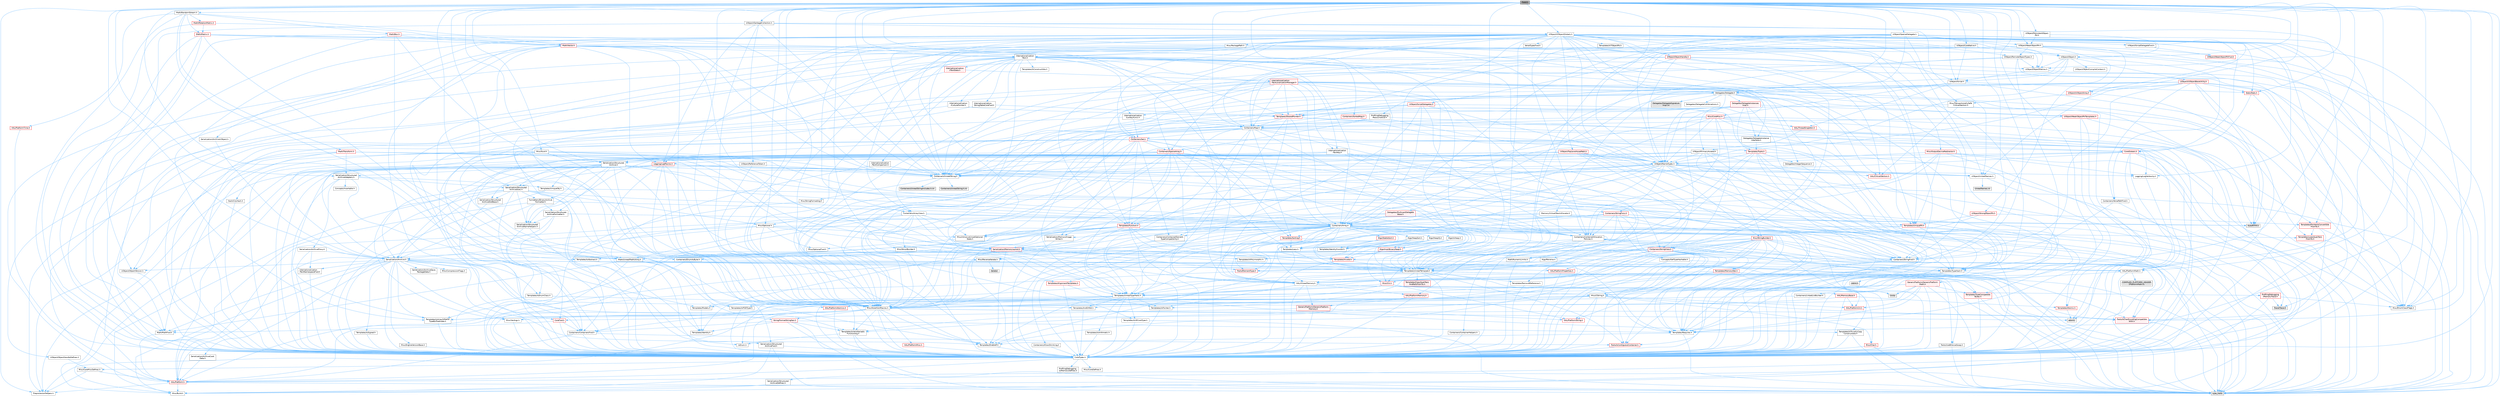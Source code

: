 digraph "Field.h"
{
 // INTERACTIVE_SVG=YES
 // LATEX_PDF_SIZE
  bgcolor="transparent";
  edge [fontname=Helvetica,fontsize=10,labelfontname=Helvetica,labelfontsize=10];
  node [fontname=Helvetica,fontsize=10,shape=box,height=0.2,width=0.4];
  Node1 [id="Node000001",label="Field.h",height=0.2,width=0.4,color="gray40", fillcolor="grey60", style="filled", fontcolor="black",tooltip=" "];
  Node1 -> Node2 [id="edge1_Node000001_Node000002",color="steelblue1",style="solid",tooltip=" "];
  Node2 [id="Node000002",label="Containers/Array.h",height=0.2,width=0.4,color="grey40", fillcolor="white", style="filled",URL="$df/dd0/Array_8h.html",tooltip=" "];
  Node2 -> Node3 [id="edge2_Node000002_Node000003",color="steelblue1",style="solid",tooltip=" "];
  Node3 [id="Node000003",label="CoreTypes.h",height=0.2,width=0.4,color="grey40", fillcolor="white", style="filled",URL="$dc/dec/CoreTypes_8h.html",tooltip=" "];
  Node3 -> Node4 [id="edge3_Node000003_Node000004",color="steelblue1",style="solid",tooltip=" "];
  Node4 [id="Node000004",label="HAL/Platform.h",height=0.2,width=0.4,color="red", fillcolor="#FFF0F0", style="filled",URL="$d9/dd0/Platform_8h.html",tooltip=" "];
  Node4 -> Node5 [id="edge4_Node000004_Node000005",color="steelblue1",style="solid",tooltip=" "];
  Node5 [id="Node000005",label="Misc/Build.h",height=0.2,width=0.4,color="grey40", fillcolor="white", style="filled",URL="$d3/dbb/Build_8h.html",tooltip=" "];
  Node4 -> Node7 [id="edge5_Node000004_Node000007",color="steelblue1",style="solid",tooltip=" "];
  Node7 [id="Node000007",label="type_traits",height=0.2,width=0.4,color="grey60", fillcolor="#E0E0E0", style="filled",tooltip=" "];
  Node4 -> Node8 [id="edge6_Node000004_Node000008",color="steelblue1",style="solid",tooltip=" "];
  Node8 [id="Node000008",label="PreprocessorHelpers.h",height=0.2,width=0.4,color="grey40", fillcolor="white", style="filled",URL="$db/ddb/PreprocessorHelpers_8h.html",tooltip=" "];
  Node3 -> Node14 [id="edge7_Node000003_Node000014",color="steelblue1",style="solid",tooltip=" "];
  Node14 [id="Node000014",label="ProfilingDebugging\l/UMemoryDefines.h",height=0.2,width=0.4,color="grey40", fillcolor="white", style="filled",URL="$d2/da2/UMemoryDefines_8h.html",tooltip=" "];
  Node3 -> Node15 [id="edge8_Node000003_Node000015",color="steelblue1",style="solid",tooltip=" "];
  Node15 [id="Node000015",label="Misc/CoreMiscDefines.h",height=0.2,width=0.4,color="grey40", fillcolor="white", style="filled",URL="$da/d38/CoreMiscDefines_8h.html",tooltip=" "];
  Node15 -> Node4 [id="edge9_Node000015_Node000004",color="steelblue1",style="solid",tooltip=" "];
  Node15 -> Node8 [id="edge10_Node000015_Node000008",color="steelblue1",style="solid",tooltip=" "];
  Node3 -> Node16 [id="edge11_Node000003_Node000016",color="steelblue1",style="solid",tooltip=" "];
  Node16 [id="Node000016",label="Misc/CoreDefines.h",height=0.2,width=0.4,color="grey40", fillcolor="white", style="filled",URL="$d3/dd2/CoreDefines_8h.html",tooltip=" "];
  Node2 -> Node17 [id="edge12_Node000002_Node000017",color="steelblue1",style="solid",tooltip=" "];
  Node17 [id="Node000017",label="Misc/AssertionMacros.h",height=0.2,width=0.4,color="grey40", fillcolor="white", style="filled",URL="$d0/dfa/AssertionMacros_8h.html",tooltip=" "];
  Node17 -> Node3 [id="edge13_Node000017_Node000003",color="steelblue1",style="solid",tooltip=" "];
  Node17 -> Node4 [id="edge14_Node000017_Node000004",color="steelblue1",style="solid",tooltip=" "];
  Node17 -> Node18 [id="edge15_Node000017_Node000018",color="steelblue1",style="solid",tooltip=" "];
  Node18 [id="Node000018",label="HAL/PlatformMisc.h",height=0.2,width=0.4,color="red", fillcolor="#FFF0F0", style="filled",URL="$d0/df5/PlatformMisc_8h.html",tooltip=" "];
  Node18 -> Node3 [id="edge16_Node000018_Node000003",color="steelblue1",style="solid",tooltip=" "];
  Node17 -> Node8 [id="edge17_Node000017_Node000008",color="steelblue1",style="solid",tooltip=" "];
  Node17 -> Node54 [id="edge18_Node000017_Node000054",color="steelblue1",style="solid",tooltip=" "];
  Node54 [id="Node000054",label="Templates/EnableIf.h",height=0.2,width=0.4,color="grey40", fillcolor="white", style="filled",URL="$d7/d60/EnableIf_8h.html",tooltip=" "];
  Node54 -> Node3 [id="edge19_Node000054_Node000003",color="steelblue1",style="solid",tooltip=" "];
  Node17 -> Node55 [id="edge20_Node000017_Node000055",color="steelblue1",style="solid",tooltip=" "];
  Node55 [id="Node000055",label="Templates/IsArrayOrRefOf\lTypeByPredicate.h",height=0.2,width=0.4,color="grey40", fillcolor="white", style="filled",URL="$d6/da1/IsArrayOrRefOfTypeByPredicate_8h.html",tooltip=" "];
  Node55 -> Node3 [id="edge21_Node000055_Node000003",color="steelblue1",style="solid",tooltip=" "];
  Node17 -> Node56 [id="edge22_Node000017_Node000056",color="steelblue1",style="solid",tooltip=" "];
  Node56 [id="Node000056",label="Templates/IsValidVariadic\lFunctionArg.h",height=0.2,width=0.4,color="grey40", fillcolor="white", style="filled",URL="$d0/dc8/IsValidVariadicFunctionArg_8h.html",tooltip=" "];
  Node56 -> Node3 [id="edge23_Node000056_Node000003",color="steelblue1",style="solid",tooltip=" "];
  Node56 -> Node57 [id="edge24_Node000056_Node000057",color="steelblue1",style="solid",tooltip=" "];
  Node57 [id="Node000057",label="IsEnum.h",height=0.2,width=0.4,color="grey40", fillcolor="white", style="filled",URL="$d4/de5/IsEnum_8h.html",tooltip=" "];
  Node56 -> Node7 [id="edge25_Node000056_Node000007",color="steelblue1",style="solid",tooltip=" "];
  Node17 -> Node58 [id="edge26_Node000017_Node000058",color="steelblue1",style="solid",tooltip=" "];
  Node58 [id="Node000058",label="Traits/IsCharEncodingCompatible\lWith.h",height=0.2,width=0.4,color="red", fillcolor="#FFF0F0", style="filled",URL="$df/dd1/IsCharEncodingCompatibleWith_8h.html",tooltip=" "];
  Node58 -> Node7 [id="edge27_Node000058_Node000007",color="steelblue1",style="solid",tooltip=" "];
  Node17 -> Node60 [id="edge28_Node000017_Node000060",color="steelblue1",style="solid",tooltip=" "];
  Node60 [id="Node000060",label="Misc/VarArgs.h",height=0.2,width=0.4,color="grey40", fillcolor="white", style="filled",URL="$d5/d6f/VarArgs_8h.html",tooltip=" "];
  Node60 -> Node3 [id="edge29_Node000060_Node000003",color="steelblue1",style="solid",tooltip=" "];
  Node17 -> Node61 [id="edge30_Node000017_Node000061",color="steelblue1",style="solid",tooltip=" "];
  Node61 [id="Node000061",label="String/FormatStringSan.h",height=0.2,width=0.4,color="red", fillcolor="#FFF0F0", style="filled",URL="$d3/d8b/FormatStringSan_8h.html",tooltip=" "];
  Node61 -> Node7 [id="edge31_Node000061_Node000007",color="steelblue1",style="solid",tooltip=" "];
  Node61 -> Node3 [id="edge32_Node000061_Node000003",color="steelblue1",style="solid",tooltip=" "];
  Node61 -> Node62 [id="edge33_Node000061_Node000062",color="steelblue1",style="solid",tooltip=" "];
  Node62 [id="Node000062",label="Templates/Requires.h",height=0.2,width=0.4,color="grey40", fillcolor="white", style="filled",URL="$dc/d96/Requires_8h.html",tooltip=" "];
  Node62 -> Node54 [id="edge34_Node000062_Node000054",color="steelblue1",style="solid",tooltip=" "];
  Node62 -> Node7 [id="edge35_Node000062_Node000007",color="steelblue1",style="solid",tooltip=" "];
  Node61 -> Node63 [id="edge36_Node000061_Node000063",color="steelblue1",style="solid",tooltip=" "];
  Node63 [id="Node000063",label="Templates/Identity.h",height=0.2,width=0.4,color="grey40", fillcolor="white", style="filled",URL="$d0/dd5/Identity_8h.html",tooltip=" "];
  Node61 -> Node56 [id="edge37_Node000061_Node000056",color="steelblue1",style="solid",tooltip=" "];
  Node61 -> Node26 [id="edge38_Node000061_Node000026",color="steelblue1",style="solid",tooltip=" "];
  Node26 [id="Node000026",label="Containers/ContainersFwd.h",height=0.2,width=0.4,color="grey40", fillcolor="white", style="filled",URL="$d4/d0a/ContainersFwd_8h.html",tooltip=" "];
  Node26 -> Node4 [id="edge39_Node000026_Node000004",color="steelblue1",style="solid",tooltip=" "];
  Node26 -> Node3 [id="edge40_Node000026_Node000003",color="steelblue1",style="solid",tooltip=" "];
  Node26 -> Node23 [id="edge41_Node000026_Node000023",color="steelblue1",style="solid",tooltip=" "];
  Node23 [id="Node000023",label="Traits/IsContiguousContainer.h",height=0.2,width=0.4,color="red", fillcolor="#FFF0F0", style="filled",URL="$d5/d3c/IsContiguousContainer_8h.html",tooltip=" "];
  Node23 -> Node3 [id="edge42_Node000023_Node000003",color="steelblue1",style="solid",tooltip=" "];
  Node17 -> Node67 [id="edge43_Node000017_Node000067",color="steelblue1",style="solid",tooltip=" "];
  Node67 [id="Node000067",label="atomic",height=0.2,width=0.4,color="grey60", fillcolor="#E0E0E0", style="filled",tooltip=" "];
  Node2 -> Node68 [id="edge44_Node000002_Node000068",color="steelblue1",style="solid",tooltip=" "];
  Node68 [id="Node000068",label="Misc/IntrusiveUnsetOptional\lState.h",height=0.2,width=0.4,color="grey40", fillcolor="white", style="filled",URL="$d2/d0a/IntrusiveUnsetOptionalState_8h.html",tooltip=" "];
  Node68 -> Node69 [id="edge45_Node000068_Node000069",color="steelblue1",style="solid",tooltip=" "];
  Node69 [id="Node000069",label="Misc/OptionalFwd.h",height=0.2,width=0.4,color="grey40", fillcolor="white", style="filled",URL="$dc/d50/OptionalFwd_8h.html",tooltip=" "];
  Node2 -> Node70 [id="edge46_Node000002_Node000070",color="steelblue1",style="solid",tooltip=" "];
  Node70 [id="Node000070",label="Misc/ReverseIterate.h",height=0.2,width=0.4,color="grey40", fillcolor="white", style="filled",URL="$db/de3/ReverseIterate_8h.html",tooltip=" "];
  Node70 -> Node4 [id="edge47_Node000070_Node000004",color="steelblue1",style="solid",tooltip=" "];
  Node70 -> Node71 [id="edge48_Node000070_Node000071",color="steelblue1",style="solid",tooltip=" "];
  Node71 [id="Node000071",label="iterator",height=0.2,width=0.4,color="grey60", fillcolor="#E0E0E0", style="filled",tooltip=" "];
  Node2 -> Node72 [id="edge49_Node000002_Node000072",color="steelblue1",style="solid",tooltip=" "];
  Node72 [id="Node000072",label="HAL/UnrealMemory.h",height=0.2,width=0.4,color="grey40", fillcolor="white", style="filled",URL="$d9/d96/UnrealMemory_8h.html",tooltip=" "];
  Node72 -> Node3 [id="edge50_Node000072_Node000003",color="steelblue1",style="solid",tooltip=" "];
  Node72 -> Node73 [id="edge51_Node000072_Node000073",color="steelblue1",style="solid",tooltip=" "];
  Node73 [id="Node000073",label="GenericPlatform/GenericPlatform\lMemory.h",height=0.2,width=0.4,color="red", fillcolor="#FFF0F0", style="filled",URL="$dd/d22/GenericPlatformMemory_8h.html",tooltip=" "];
  Node73 -> Node25 [id="edge52_Node000073_Node000025",color="steelblue1",style="solid",tooltip=" "];
  Node25 [id="Node000025",label="CoreFwd.h",height=0.2,width=0.4,color="red", fillcolor="#FFF0F0", style="filled",URL="$d1/d1e/CoreFwd_8h.html",tooltip=" "];
  Node25 -> Node3 [id="edge53_Node000025_Node000003",color="steelblue1",style="solid",tooltip=" "];
  Node25 -> Node26 [id="edge54_Node000025_Node000026",color="steelblue1",style="solid",tooltip=" "];
  Node25 -> Node27 [id="edge55_Node000025_Node000027",color="steelblue1",style="solid",tooltip=" "];
  Node27 [id="Node000027",label="Math/MathFwd.h",height=0.2,width=0.4,color="grey40", fillcolor="white", style="filled",URL="$d2/d10/MathFwd_8h.html",tooltip=" "];
  Node27 -> Node4 [id="edge56_Node000027_Node000004",color="steelblue1",style="solid",tooltip=" "];
  Node73 -> Node3 [id="edge57_Node000073_Node000003",color="steelblue1",style="solid",tooltip=" "];
  Node73 -> Node74 [id="edge58_Node000073_Node000074",color="steelblue1",style="solid",tooltip=" "];
  Node74 [id="Node000074",label="HAL/PlatformString.h",height=0.2,width=0.4,color="red", fillcolor="#FFF0F0", style="filled",URL="$db/db5/PlatformString_8h.html",tooltip=" "];
  Node74 -> Node3 [id="edge59_Node000074_Node000003",color="steelblue1",style="solid",tooltip=" "];
  Node72 -> Node76 [id="edge60_Node000072_Node000076",color="steelblue1",style="solid",tooltip=" "];
  Node76 [id="Node000076",label="HAL/MemoryBase.h",height=0.2,width=0.4,color="red", fillcolor="#FFF0F0", style="filled",URL="$d6/d9f/MemoryBase_8h.html",tooltip=" "];
  Node76 -> Node3 [id="edge61_Node000076_Node000003",color="steelblue1",style="solid",tooltip=" "];
  Node76 -> Node47 [id="edge62_Node000076_Node000047",color="steelblue1",style="solid",tooltip=" "];
  Node47 [id="Node000047",label="HAL/PlatformAtomics.h",height=0.2,width=0.4,color="red", fillcolor="#FFF0F0", style="filled",URL="$d3/d36/PlatformAtomics_8h.html",tooltip=" "];
  Node47 -> Node3 [id="edge63_Node000047_Node000003",color="steelblue1",style="solid",tooltip=" "];
  Node76 -> Node30 [id="edge64_Node000076_Node000030",color="steelblue1",style="solid",tooltip=" "];
  Node30 [id="Node000030",label="HAL/PlatformCrt.h",height=0.2,width=0.4,color="red", fillcolor="#FFF0F0", style="filled",URL="$d8/d75/PlatformCrt_8h.html",tooltip=" "];
  Node76 -> Node80 [id="edge65_Node000076_Node000080",color="steelblue1",style="solid",tooltip=" "];
  Node80 [id="Node000080",label="Templates/Atomic.h",height=0.2,width=0.4,color="red", fillcolor="#FFF0F0", style="filled",URL="$d3/d91/Atomic_8h.html",tooltip=" "];
  Node80 -> Node67 [id="edge66_Node000080_Node000067",color="steelblue1",style="solid",tooltip=" "];
  Node72 -> Node89 [id="edge67_Node000072_Node000089",color="steelblue1",style="solid",tooltip=" "];
  Node89 [id="Node000089",label="HAL/PlatformMemory.h",height=0.2,width=0.4,color="red", fillcolor="#FFF0F0", style="filled",URL="$de/d68/PlatformMemory_8h.html",tooltip=" "];
  Node89 -> Node3 [id="edge68_Node000089_Node000003",color="steelblue1",style="solid",tooltip=" "];
  Node89 -> Node73 [id="edge69_Node000089_Node000073",color="steelblue1",style="solid",tooltip=" "];
  Node72 -> Node91 [id="edge70_Node000072_Node000091",color="steelblue1",style="solid",tooltip=" "];
  Node91 [id="Node000091",label="ProfilingDebugging\l/MemoryTrace.h",height=0.2,width=0.4,color="red", fillcolor="#FFF0F0", style="filled",URL="$da/dd7/MemoryTrace_8h.html",tooltip=" "];
  Node91 -> Node4 [id="edge71_Node000091_Node000004",color="steelblue1",style="solid",tooltip=" "];
  Node91 -> Node42 [id="edge72_Node000091_Node000042",color="steelblue1",style="solid",tooltip=" "];
  Node42 [id="Node000042",label="Misc/EnumClassFlags.h",height=0.2,width=0.4,color="grey40", fillcolor="white", style="filled",URL="$d8/de7/EnumClassFlags_8h.html",tooltip=" "];
  Node91 -> Node53 [id="edge73_Node000091_Node000053",color="steelblue1",style="solid",tooltip=" "];
  Node53 [id="Node000053",label="Trace/Trace.h",height=0.2,width=0.4,color="grey60", fillcolor="#E0E0E0", style="filled",tooltip=" "];
  Node72 -> Node92 [id="edge74_Node000072_Node000092",color="steelblue1",style="solid",tooltip=" "];
  Node92 [id="Node000092",label="Templates/IsPointer.h",height=0.2,width=0.4,color="grey40", fillcolor="white", style="filled",URL="$d7/d05/IsPointer_8h.html",tooltip=" "];
  Node92 -> Node3 [id="edge75_Node000092_Node000003",color="steelblue1",style="solid",tooltip=" "];
  Node2 -> Node93 [id="edge76_Node000002_Node000093",color="steelblue1",style="solid",tooltip=" "];
  Node93 [id="Node000093",label="Templates/UnrealTypeTraits.h",height=0.2,width=0.4,color="grey40", fillcolor="white", style="filled",URL="$d2/d2d/UnrealTypeTraits_8h.html",tooltip=" "];
  Node93 -> Node3 [id="edge77_Node000093_Node000003",color="steelblue1",style="solid",tooltip=" "];
  Node93 -> Node92 [id="edge78_Node000093_Node000092",color="steelblue1",style="solid",tooltip=" "];
  Node93 -> Node17 [id="edge79_Node000093_Node000017",color="steelblue1",style="solid",tooltip=" "];
  Node93 -> Node85 [id="edge80_Node000093_Node000085",color="steelblue1",style="solid",tooltip=" "];
  Node85 [id="Node000085",label="Templates/AndOrNot.h",height=0.2,width=0.4,color="grey40", fillcolor="white", style="filled",URL="$db/d0a/AndOrNot_8h.html",tooltip=" "];
  Node85 -> Node3 [id="edge81_Node000085_Node000003",color="steelblue1",style="solid",tooltip=" "];
  Node93 -> Node54 [id="edge82_Node000093_Node000054",color="steelblue1",style="solid",tooltip=" "];
  Node93 -> Node94 [id="edge83_Node000093_Node000094",color="steelblue1",style="solid",tooltip=" "];
  Node94 [id="Node000094",label="Templates/IsArithmetic.h",height=0.2,width=0.4,color="grey40", fillcolor="white", style="filled",URL="$d2/d5d/IsArithmetic_8h.html",tooltip=" "];
  Node94 -> Node3 [id="edge84_Node000094_Node000003",color="steelblue1",style="solid",tooltip=" "];
  Node93 -> Node57 [id="edge85_Node000093_Node000057",color="steelblue1",style="solid",tooltip=" "];
  Node93 -> Node95 [id="edge86_Node000093_Node000095",color="steelblue1",style="solid",tooltip=" "];
  Node95 [id="Node000095",label="Templates/Models.h",height=0.2,width=0.4,color="grey40", fillcolor="white", style="filled",URL="$d3/d0c/Models_8h.html",tooltip=" "];
  Node95 -> Node63 [id="edge87_Node000095_Node000063",color="steelblue1",style="solid",tooltip=" "];
  Node93 -> Node96 [id="edge88_Node000093_Node000096",color="steelblue1",style="solid",tooltip=" "];
  Node96 [id="Node000096",label="Templates/IsPODType.h",height=0.2,width=0.4,color="grey40", fillcolor="white", style="filled",URL="$d7/db1/IsPODType_8h.html",tooltip=" "];
  Node96 -> Node3 [id="edge89_Node000096_Node000003",color="steelblue1",style="solid",tooltip=" "];
  Node93 -> Node97 [id="edge90_Node000093_Node000097",color="steelblue1",style="solid",tooltip=" "];
  Node97 [id="Node000097",label="Templates/IsUECoreType.h",height=0.2,width=0.4,color="grey40", fillcolor="white", style="filled",URL="$d1/db8/IsUECoreType_8h.html",tooltip=" "];
  Node97 -> Node3 [id="edge91_Node000097_Node000003",color="steelblue1",style="solid",tooltip=" "];
  Node97 -> Node7 [id="edge92_Node000097_Node000007",color="steelblue1",style="solid",tooltip=" "];
  Node93 -> Node86 [id="edge93_Node000093_Node000086",color="steelblue1",style="solid",tooltip=" "];
  Node86 [id="Node000086",label="Templates/IsTriviallyCopy\lConstructible.h",height=0.2,width=0.4,color="grey40", fillcolor="white", style="filled",URL="$d3/d78/IsTriviallyCopyConstructible_8h.html",tooltip=" "];
  Node86 -> Node3 [id="edge94_Node000086_Node000003",color="steelblue1",style="solid",tooltip=" "];
  Node86 -> Node7 [id="edge95_Node000086_Node000007",color="steelblue1",style="solid",tooltip=" "];
  Node2 -> Node98 [id="edge96_Node000002_Node000098",color="steelblue1",style="solid",tooltip=" "];
  Node98 [id="Node000098",label="Templates/UnrealTemplate.h",height=0.2,width=0.4,color="grey40", fillcolor="white", style="filled",URL="$d4/d24/UnrealTemplate_8h.html",tooltip=" "];
  Node98 -> Node3 [id="edge97_Node000098_Node000003",color="steelblue1",style="solid",tooltip=" "];
  Node98 -> Node92 [id="edge98_Node000098_Node000092",color="steelblue1",style="solid",tooltip=" "];
  Node98 -> Node72 [id="edge99_Node000098_Node000072",color="steelblue1",style="solid",tooltip=" "];
  Node98 -> Node99 [id="edge100_Node000098_Node000099",color="steelblue1",style="solid",tooltip=" "];
  Node99 [id="Node000099",label="Templates/CopyQualifiers\lAndRefsFromTo.h",height=0.2,width=0.4,color="red", fillcolor="#FFF0F0", style="filled",URL="$d3/db3/CopyQualifiersAndRefsFromTo_8h.html",tooltip=" "];
  Node98 -> Node93 [id="edge101_Node000098_Node000093",color="steelblue1",style="solid",tooltip=" "];
  Node98 -> Node101 [id="edge102_Node000098_Node000101",color="steelblue1",style="solid",tooltip=" "];
  Node101 [id="Node000101",label="Templates/RemoveReference.h",height=0.2,width=0.4,color="grey40", fillcolor="white", style="filled",URL="$da/dbe/RemoveReference_8h.html",tooltip=" "];
  Node101 -> Node3 [id="edge103_Node000101_Node000003",color="steelblue1",style="solid",tooltip=" "];
  Node98 -> Node62 [id="edge104_Node000098_Node000062",color="steelblue1",style="solid",tooltip=" "];
  Node98 -> Node102 [id="edge105_Node000098_Node000102",color="steelblue1",style="solid",tooltip=" "];
  Node102 [id="Node000102",label="Templates/TypeCompatible\lBytes.h",height=0.2,width=0.4,color="red", fillcolor="#FFF0F0", style="filled",URL="$df/d0a/TypeCompatibleBytes_8h.html",tooltip=" "];
  Node102 -> Node3 [id="edge106_Node000102_Node000003",color="steelblue1",style="solid",tooltip=" "];
  Node102 -> Node7 [id="edge107_Node000102_Node000007",color="steelblue1",style="solid",tooltip=" "];
  Node98 -> Node63 [id="edge108_Node000098_Node000063",color="steelblue1",style="solid",tooltip=" "];
  Node98 -> Node23 [id="edge109_Node000098_Node000023",color="steelblue1",style="solid",tooltip=" "];
  Node98 -> Node103 [id="edge110_Node000098_Node000103",color="steelblue1",style="solid",tooltip=" "];
  Node103 [id="Node000103",label="Traits/UseBitwiseSwap.h",height=0.2,width=0.4,color="grey40", fillcolor="white", style="filled",URL="$db/df3/UseBitwiseSwap_8h.html",tooltip=" "];
  Node103 -> Node3 [id="edge111_Node000103_Node000003",color="steelblue1",style="solid",tooltip=" "];
  Node103 -> Node7 [id="edge112_Node000103_Node000007",color="steelblue1",style="solid",tooltip=" "];
  Node98 -> Node7 [id="edge113_Node000098_Node000007",color="steelblue1",style="solid",tooltip=" "];
  Node2 -> Node104 [id="edge114_Node000002_Node000104",color="steelblue1",style="solid",tooltip=" "];
  Node104 [id="Node000104",label="Containers/AllowShrinking.h",height=0.2,width=0.4,color="grey40", fillcolor="white", style="filled",URL="$d7/d1a/AllowShrinking_8h.html",tooltip=" "];
  Node104 -> Node3 [id="edge115_Node000104_Node000003",color="steelblue1",style="solid",tooltip=" "];
  Node2 -> Node105 [id="edge116_Node000002_Node000105",color="steelblue1",style="solid",tooltip=" "];
  Node105 [id="Node000105",label="Containers/ContainerAllocation\lPolicies.h",height=0.2,width=0.4,color="grey40", fillcolor="white", style="filled",URL="$d7/dff/ContainerAllocationPolicies_8h.html",tooltip=" "];
  Node105 -> Node3 [id="edge117_Node000105_Node000003",color="steelblue1",style="solid",tooltip=" "];
  Node105 -> Node106 [id="edge118_Node000105_Node000106",color="steelblue1",style="solid",tooltip=" "];
  Node106 [id="Node000106",label="Containers/ContainerHelpers.h",height=0.2,width=0.4,color="grey40", fillcolor="white", style="filled",URL="$d7/d33/ContainerHelpers_8h.html",tooltip=" "];
  Node106 -> Node3 [id="edge119_Node000106_Node000003",color="steelblue1",style="solid",tooltip=" "];
  Node105 -> Node105 [id="edge120_Node000105_Node000105",color="steelblue1",style="solid",tooltip=" "];
  Node105 -> Node107 [id="edge121_Node000105_Node000107",color="steelblue1",style="solid",tooltip=" "];
  Node107 [id="Node000107",label="HAL/PlatformMath.h",height=0.2,width=0.4,color="grey40", fillcolor="white", style="filled",URL="$dc/d53/PlatformMath_8h.html",tooltip=" "];
  Node107 -> Node3 [id="edge122_Node000107_Node000003",color="steelblue1",style="solid",tooltip=" "];
  Node107 -> Node108 [id="edge123_Node000107_Node000108",color="steelblue1",style="solid",tooltip=" "];
  Node108 [id="Node000108",label="GenericPlatform/GenericPlatform\lMath.h",height=0.2,width=0.4,color="red", fillcolor="#FFF0F0", style="filled",URL="$d5/d79/GenericPlatformMath_8h.html",tooltip=" "];
  Node108 -> Node3 [id="edge124_Node000108_Node000003",color="steelblue1",style="solid",tooltip=" "];
  Node108 -> Node26 [id="edge125_Node000108_Node000026",color="steelblue1",style="solid",tooltip=" "];
  Node108 -> Node30 [id="edge126_Node000108_Node000030",color="steelblue1",style="solid",tooltip=" "];
  Node108 -> Node85 [id="edge127_Node000108_Node000085",color="steelblue1",style="solid",tooltip=" "];
  Node108 -> Node93 [id="edge128_Node000108_Node000093",color="steelblue1",style="solid",tooltip=" "];
  Node108 -> Node62 [id="edge129_Node000108_Node000062",color="steelblue1",style="solid",tooltip=" "];
  Node108 -> Node102 [id="edge130_Node000108_Node000102",color="steelblue1",style="solid",tooltip=" "];
  Node108 -> Node113 [id="edge131_Node000108_Node000113",color="steelblue1",style="solid",tooltip=" "];
  Node113 [id="Node000113",label="limits",height=0.2,width=0.4,color="grey60", fillcolor="#E0E0E0", style="filled",tooltip=" "];
  Node108 -> Node7 [id="edge132_Node000108_Node000007",color="steelblue1",style="solid",tooltip=" "];
  Node107 -> Node114 [id="edge133_Node000107_Node000114",color="steelblue1",style="solid",tooltip=" "];
  Node114 [id="Node000114",label="COMPILED_PLATFORM_HEADER\l(PlatformMath.h)",height=0.2,width=0.4,color="grey60", fillcolor="#E0E0E0", style="filled",tooltip=" "];
  Node105 -> Node72 [id="edge134_Node000105_Node000072",color="steelblue1",style="solid",tooltip=" "];
  Node105 -> Node40 [id="edge135_Node000105_Node000040",color="steelblue1",style="solid",tooltip=" "];
  Node40 [id="Node000040",label="Math/NumericLimits.h",height=0.2,width=0.4,color="grey40", fillcolor="white", style="filled",URL="$df/d1b/NumericLimits_8h.html",tooltip=" "];
  Node40 -> Node3 [id="edge136_Node000040_Node000003",color="steelblue1",style="solid",tooltip=" "];
  Node105 -> Node17 [id="edge137_Node000105_Node000017",color="steelblue1",style="solid",tooltip=" "];
  Node105 -> Node115 [id="edge138_Node000105_Node000115",color="steelblue1",style="solid",tooltip=" "];
  Node115 [id="Node000115",label="Templates/IsPolymorphic.h",height=0.2,width=0.4,color="grey40", fillcolor="white", style="filled",URL="$dc/d20/IsPolymorphic_8h.html",tooltip=" "];
  Node105 -> Node116 [id="edge139_Node000105_Node000116",color="steelblue1",style="solid",tooltip=" "];
  Node116 [id="Node000116",label="Templates/MemoryOps.h",height=0.2,width=0.4,color="red", fillcolor="#FFF0F0", style="filled",URL="$db/dea/MemoryOps_8h.html",tooltip=" "];
  Node116 -> Node3 [id="edge140_Node000116_Node000003",color="steelblue1",style="solid",tooltip=" "];
  Node116 -> Node72 [id="edge141_Node000116_Node000072",color="steelblue1",style="solid",tooltip=" "];
  Node116 -> Node86 [id="edge142_Node000116_Node000086",color="steelblue1",style="solid",tooltip=" "];
  Node116 -> Node62 [id="edge143_Node000116_Node000062",color="steelblue1",style="solid",tooltip=" "];
  Node116 -> Node93 [id="edge144_Node000116_Node000093",color="steelblue1",style="solid",tooltip=" "];
  Node116 -> Node103 [id="edge145_Node000116_Node000103",color="steelblue1",style="solid",tooltip=" "];
  Node116 -> Node7 [id="edge146_Node000116_Node000007",color="steelblue1",style="solid",tooltip=" "];
  Node105 -> Node102 [id="edge147_Node000105_Node000102",color="steelblue1",style="solid",tooltip=" "];
  Node105 -> Node7 [id="edge148_Node000105_Node000007",color="steelblue1",style="solid",tooltip=" "];
  Node2 -> Node117 [id="edge149_Node000002_Node000117",color="steelblue1",style="solid",tooltip=" "];
  Node117 [id="Node000117",label="Containers/ContainerElement\lTypeCompatibility.h",height=0.2,width=0.4,color="grey40", fillcolor="white", style="filled",URL="$df/ddf/ContainerElementTypeCompatibility_8h.html",tooltip=" "];
  Node117 -> Node3 [id="edge150_Node000117_Node000003",color="steelblue1",style="solid",tooltip=" "];
  Node117 -> Node93 [id="edge151_Node000117_Node000093",color="steelblue1",style="solid",tooltip=" "];
  Node2 -> Node118 [id="edge152_Node000002_Node000118",color="steelblue1",style="solid",tooltip=" "];
  Node118 [id="Node000118",label="Serialization/Archive.h",height=0.2,width=0.4,color="grey40", fillcolor="white", style="filled",URL="$d7/d3b/Archive_8h.html",tooltip=" "];
  Node118 -> Node25 [id="edge153_Node000118_Node000025",color="steelblue1",style="solid",tooltip=" "];
  Node118 -> Node3 [id="edge154_Node000118_Node000003",color="steelblue1",style="solid",tooltip=" "];
  Node118 -> Node119 [id="edge155_Node000118_Node000119",color="steelblue1",style="solid",tooltip=" "];
  Node119 [id="Node000119",label="HAL/PlatformProperties.h",height=0.2,width=0.4,color="red", fillcolor="#FFF0F0", style="filled",URL="$d9/db0/PlatformProperties_8h.html",tooltip=" "];
  Node119 -> Node3 [id="edge156_Node000119_Node000003",color="steelblue1",style="solid",tooltip=" "];
  Node118 -> Node122 [id="edge157_Node000118_Node000122",color="steelblue1",style="solid",tooltip=" "];
  Node122 [id="Node000122",label="Internationalization\l/TextNamespaceFwd.h",height=0.2,width=0.4,color="grey40", fillcolor="white", style="filled",URL="$d8/d97/TextNamespaceFwd_8h.html",tooltip=" "];
  Node122 -> Node3 [id="edge158_Node000122_Node000003",color="steelblue1",style="solid",tooltip=" "];
  Node118 -> Node27 [id="edge159_Node000118_Node000027",color="steelblue1",style="solid",tooltip=" "];
  Node118 -> Node17 [id="edge160_Node000118_Node000017",color="steelblue1",style="solid",tooltip=" "];
  Node118 -> Node5 [id="edge161_Node000118_Node000005",color="steelblue1",style="solid",tooltip=" "];
  Node118 -> Node41 [id="edge162_Node000118_Node000041",color="steelblue1",style="solid",tooltip=" "];
  Node41 [id="Node000041",label="Misc/CompressionFlags.h",height=0.2,width=0.4,color="grey40", fillcolor="white", style="filled",URL="$d9/d76/CompressionFlags_8h.html",tooltip=" "];
  Node118 -> Node123 [id="edge163_Node000118_Node000123",color="steelblue1",style="solid",tooltip=" "];
  Node123 [id="Node000123",label="Misc/EngineVersionBase.h",height=0.2,width=0.4,color="grey40", fillcolor="white", style="filled",URL="$d5/d2b/EngineVersionBase_8h.html",tooltip=" "];
  Node123 -> Node3 [id="edge164_Node000123_Node000003",color="steelblue1",style="solid",tooltip=" "];
  Node118 -> Node60 [id="edge165_Node000118_Node000060",color="steelblue1",style="solid",tooltip=" "];
  Node118 -> Node124 [id="edge166_Node000118_Node000124",color="steelblue1",style="solid",tooltip=" "];
  Node124 [id="Node000124",label="Serialization/ArchiveCook\lData.h",height=0.2,width=0.4,color="grey40", fillcolor="white", style="filled",URL="$dc/db6/ArchiveCookData_8h.html",tooltip=" "];
  Node124 -> Node4 [id="edge167_Node000124_Node000004",color="steelblue1",style="solid",tooltip=" "];
  Node118 -> Node125 [id="edge168_Node000118_Node000125",color="steelblue1",style="solid",tooltip=" "];
  Node125 [id="Node000125",label="Serialization/ArchiveSave\lPackageData.h",height=0.2,width=0.4,color="grey40", fillcolor="white", style="filled",URL="$d1/d37/ArchiveSavePackageData_8h.html",tooltip=" "];
  Node118 -> Node54 [id="edge169_Node000118_Node000054",color="steelblue1",style="solid",tooltip=" "];
  Node118 -> Node55 [id="edge170_Node000118_Node000055",color="steelblue1",style="solid",tooltip=" "];
  Node118 -> Node126 [id="edge171_Node000118_Node000126",color="steelblue1",style="solid",tooltip=" "];
  Node126 [id="Node000126",label="Templates/IsEnumClass.h",height=0.2,width=0.4,color="grey40", fillcolor="white", style="filled",URL="$d7/d15/IsEnumClass_8h.html",tooltip=" "];
  Node126 -> Node3 [id="edge172_Node000126_Node000003",color="steelblue1",style="solid",tooltip=" "];
  Node126 -> Node85 [id="edge173_Node000126_Node000085",color="steelblue1",style="solid",tooltip=" "];
  Node118 -> Node112 [id="edge174_Node000118_Node000112",color="steelblue1",style="solid",tooltip=" "];
  Node112 [id="Node000112",label="Templates/IsSigned.h",height=0.2,width=0.4,color="grey40", fillcolor="white", style="filled",URL="$d8/dd8/IsSigned_8h.html",tooltip=" "];
  Node112 -> Node3 [id="edge175_Node000112_Node000003",color="steelblue1",style="solid",tooltip=" "];
  Node118 -> Node56 [id="edge176_Node000118_Node000056",color="steelblue1",style="solid",tooltip=" "];
  Node118 -> Node98 [id="edge177_Node000118_Node000098",color="steelblue1",style="solid",tooltip=" "];
  Node118 -> Node58 [id="edge178_Node000118_Node000058",color="steelblue1",style="solid",tooltip=" "];
  Node118 -> Node127 [id="edge179_Node000118_Node000127",color="steelblue1",style="solid",tooltip=" "];
  Node127 [id="Node000127",label="UObject/ObjectVersion.h",height=0.2,width=0.4,color="grey40", fillcolor="white", style="filled",URL="$da/d63/ObjectVersion_8h.html",tooltip=" "];
  Node127 -> Node3 [id="edge180_Node000127_Node000003",color="steelblue1",style="solid",tooltip=" "];
  Node2 -> Node128 [id="edge181_Node000002_Node000128",color="steelblue1",style="solid",tooltip=" "];
  Node128 [id="Node000128",label="Serialization/MemoryImage\lWriter.h",height=0.2,width=0.4,color="grey40", fillcolor="white", style="filled",URL="$d0/d08/MemoryImageWriter_8h.html",tooltip=" "];
  Node128 -> Node3 [id="edge182_Node000128_Node000003",color="steelblue1",style="solid",tooltip=" "];
  Node128 -> Node129 [id="edge183_Node000128_Node000129",color="steelblue1",style="solid",tooltip=" "];
  Node129 [id="Node000129",label="Serialization/MemoryLayout.h",height=0.2,width=0.4,color="red", fillcolor="#FFF0F0", style="filled",URL="$d7/d66/MemoryLayout_8h.html",tooltip=" "];
  Node129 -> Node132 [id="edge184_Node000129_Node000132",color="steelblue1",style="solid",tooltip=" "];
  Node132 [id="Node000132",label="Containers/EnumAsByte.h",height=0.2,width=0.4,color="grey40", fillcolor="white", style="filled",URL="$d6/d9a/EnumAsByte_8h.html",tooltip=" "];
  Node132 -> Node3 [id="edge185_Node000132_Node000003",color="steelblue1",style="solid",tooltip=" "];
  Node132 -> Node96 [id="edge186_Node000132_Node000096",color="steelblue1",style="solid",tooltip=" "];
  Node132 -> Node133 [id="edge187_Node000132_Node000133",color="steelblue1",style="solid",tooltip=" "];
  Node133 [id="Node000133",label="Templates/TypeHash.h",height=0.2,width=0.4,color="grey40", fillcolor="white", style="filled",URL="$d1/d62/TypeHash_8h.html",tooltip=" "];
  Node133 -> Node3 [id="edge188_Node000133_Node000003",color="steelblue1",style="solid",tooltip=" "];
  Node133 -> Node62 [id="edge189_Node000133_Node000062",color="steelblue1",style="solid",tooltip=" "];
  Node133 -> Node134 [id="edge190_Node000133_Node000134",color="steelblue1",style="solid",tooltip=" "];
  Node134 [id="Node000134",label="Misc/Crc.h",height=0.2,width=0.4,color="red", fillcolor="#FFF0F0", style="filled",URL="$d4/dd2/Crc_8h.html",tooltip=" "];
  Node134 -> Node3 [id="edge191_Node000134_Node000003",color="steelblue1",style="solid",tooltip=" "];
  Node134 -> Node74 [id="edge192_Node000134_Node000074",color="steelblue1",style="solid",tooltip=" "];
  Node134 -> Node17 [id="edge193_Node000134_Node000017",color="steelblue1",style="solid",tooltip=" "];
  Node134 -> Node135 [id="edge194_Node000134_Node000135",color="steelblue1",style="solid",tooltip=" "];
  Node135 [id="Node000135",label="Misc/CString.h",height=0.2,width=0.4,color="grey40", fillcolor="white", style="filled",URL="$d2/d49/CString_8h.html",tooltip=" "];
  Node135 -> Node3 [id="edge195_Node000135_Node000003",color="steelblue1",style="solid",tooltip=" "];
  Node135 -> Node30 [id="edge196_Node000135_Node000030",color="steelblue1",style="solid",tooltip=" "];
  Node135 -> Node74 [id="edge197_Node000135_Node000074",color="steelblue1",style="solid",tooltip=" "];
  Node135 -> Node17 [id="edge198_Node000135_Node000017",color="steelblue1",style="solid",tooltip=" "];
  Node135 -> Node136 [id="edge199_Node000135_Node000136",color="steelblue1",style="solid",tooltip=" "];
  Node136 [id="Node000136",label="Misc/Char.h",height=0.2,width=0.4,color="red", fillcolor="#FFF0F0", style="filled",URL="$d0/d58/Char_8h.html",tooltip=" "];
  Node136 -> Node3 [id="edge200_Node000136_Node000003",color="steelblue1",style="solid",tooltip=" "];
  Node136 -> Node7 [id="edge201_Node000136_Node000007",color="steelblue1",style="solid",tooltip=" "];
  Node135 -> Node60 [id="edge202_Node000135_Node000060",color="steelblue1",style="solid",tooltip=" "];
  Node135 -> Node55 [id="edge203_Node000135_Node000055",color="steelblue1",style="solid",tooltip=" "];
  Node135 -> Node56 [id="edge204_Node000135_Node000056",color="steelblue1",style="solid",tooltip=" "];
  Node135 -> Node58 [id="edge205_Node000135_Node000058",color="steelblue1",style="solid",tooltip=" "];
  Node134 -> Node136 [id="edge206_Node000134_Node000136",color="steelblue1",style="solid",tooltip=" "];
  Node134 -> Node93 [id="edge207_Node000134_Node000093",color="steelblue1",style="solid",tooltip=" "];
  Node133 -> Node139 [id="edge208_Node000133_Node000139",color="steelblue1",style="solid",tooltip=" "];
  Node139 [id="Node000139",label="stdint.h",height=0.2,width=0.4,color="grey60", fillcolor="#E0E0E0", style="filled",tooltip=" "];
  Node133 -> Node7 [id="edge209_Node000133_Node000007",color="steelblue1",style="solid",tooltip=" "];
  Node129 -> Node20 [id="edge210_Node000129_Node000020",color="steelblue1",style="solid",tooltip=" "];
  Node20 [id="Node000020",label="Containers/StringFwd.h",height=0.2,width=0.4,color="grey40", fillcolor="white", style="filled",URL="$df/d37/StringFwd_8h.html",tooltip=" "];
  Node20 -> Node3 [id="edge211_Node000020_Node000003",color="steelblue1",style="solid",tooltip=" "];
  Node20 -> Node21 [id="edge212_Node000020_Node000021",color="steelblue1",style="solid",tooltip=" "];
  Node21 [id="Node000021",label="Traits/ElementType.h",height=0.2,width=0.4,color="red", fillcolor="#FFF0F0", style="filled",URL="$d5/d4f/ElementType_8h.html",tooltip=" "];
  Node21 -> Node4 [id="edge213_Node000021_Node000004",color="steelblue1",style="solid",tooltip=" "];
  Node21 -> Node7 [id="edge214_Node000021_Node000007",color="steelblue1",style="solid",tooltip=" "];
  Node20 -> Node23 [id="edge215_Node000020_Node000023",color="steelblue1",style="solid",tooltip=" "];
  Node129 -> Node72 [id="edge216_Node000129_Node000072",color="steelblue1",style="solid",tooltip=" "];
  Node129 -> Node54 [id="edge217_Node000129_Node000054",color="steelblue1",style="solid",tooltip=" "];
  Node129 -> Node141 [id="edge218_Node000129_Node000141",color="steelblue1",style="solid",tooltip=" "];
  Node141 [id="Node000141",label="Templates/IsAbstract.h",height=0.2,width=0.4,color="grey40", fillcolor="white", style="filled",URL="$d8/db7/IsAbstract_8h.html",tooltip=" "];
  Node129 -> Node115 [id="edge219_Node000129_Node000115",color="steelblue1",style="solid",tooltip=" "];
  Node129 -> Node95 [id="edge220_Node000129_Node000095",color="steelblue1",style="solid",tooltip=" "];
  Node129 -> Node98 [id="edge221_Node000129_Node000098",color="steelblue1",style="solid",tooltip=" "];
  Node2 -> Node142 [id="edge222_Node000002_Node000142",color="steelblue1",style="solid",tooltip=" "];
  Node142 [id="Node000142",label="Algo/Heapify.h",height=0.2,width=0.4,color="grey40", fillcolor="white", style="filled",URL="$d0/d2a/Heapify_8h.html",tooltip=" "];
  Node142 -> Node143 [id="edge223_Node000142_Node000143",color="steelblue1",style="solid",tooltip=" "];
  Node143 [id="Node000143",label="Algo/Impl/BinaryHeap.h",height=0.2,width=0.4,color="red", fillcolor="#FFF0F0", style="filled",URL="$d7/da3/Algo_2Impl_2BinaryHeap_8h.html",tooltip=" "];
  Node143 -> Node144 [id="edge224_Node000143_Node000144",color="steelblue1",style="solid",tooltip=" "];
  Node144 [id="Node000144",label="Templates/Invoke.h",height=0.2,width=0.4,color="red", fillcolor="#FFF0F0", style="filled",URL="$d7/deb/Invoke_8h.html",tooltip=" "];
  Node144 -> Node3 [id="edge225_Node000144_Node000003",color="steelblue1",style="solid",tooltip=" "];
  Node144 -> Node98 [id="edge226_Node000144_Node000098",color="steelblue1",style="solid",tooltip=" "];
  Node144 -> Node7 [id="edge227_Node000144_Node000007",color="steelblue1",style="solid",tooltip=" "];
  Node143 -> Node7 [id="edge228_Node000143_Node000007",color="steelblue1",style="solid",tooltip=" "];
  Node142 -> Node148 [id="edge229_Node000142_Node000148",color="steelblue1",style="solid",tooltip=" "];
  Node148 [id="Node000148",label="Templates/IdentityFunctor.h",height=0.2,width=0.4,color="grey40", fillcolor="white", style="filled",URL="$d7/d2e/IdentityFunctor_8h.html",tooltip=" "];
  Node148 -> Node4 [id="edge230_Node000148_Node000004",color="steelblue1",style="solid",tooltip=" "];
  Node142 -> Node144 [id="edge231_Node000142_Node000144",color="steelblue1",style="solid",tooltip=" "];
  Node142 -> Node149 [id="edge232_Node000142_Node000149",color="steelblue1",style="solid",tooltip=" "];
  Node149 [id="Node000149",label="Templates/Less.h",height=0.2,width=0.4,color="grey40", fillcolor="white", style="filled",URL="$de/dc8/Less_8h.html",tooltip=" "];
  Node149 -> Node3 [id="edge233_Node000149_Node000003",color="steelblue1",style="solid",tooltip=" "];
  Node149 -> Node98 [id="edge234_Node000149_Node000098",color="steelblue1",style="solid",tooltip=" "];
  Node142 -> Node98 [id="edge235_Node000142_Node000098",color="steelblue1",style="solid",tooltip=" "];
  Node2 -> Node150 [id="edge236_Node000002_Node000150",color="steelblue1",style="solid",tooltip=" "];
  Node150 [id="Node000150",label="Algo/HeapSort.h",height=0.2,width=0.4,color="grey40", fillcolor="white", style="filled",URL="$d3/d92/HeapSort_8h.html",tooltip=" "];
  Node150 -> Node143 [id="edge237_Node000150_Node000143",color="steelblue1",style="solid",tooltip=" "];
  Node150 -> Node148 [id="edge238_Node000150_Node000148",color="steelblue1",style="solid",tooltip=" "];
  Node150 -> Node149 [id="edge239_Node000150_Node000149",color="steelblue1",style="solid",tooltip=" "];
  Node150 -> Node98 [id="edge240_Node000150_Node000098",color="steelblue1",style="solid",tooltip=" "];
  Node2 -> Node151 [id="edge241_Node000002_Node000151",color="steelblue1",style="solid",tooltip=" "];
  Node151 [id="Node000151",label="Algo/IsHeap.h",height=0.2,width=0.4,color="grey40", fillcolor="white", style="filled",URL="$de/d32/IsHeap_8h.html",tooltip=" "];
  Node151 -> Node143 [id="edge242_Node000151_Node000143",color="steelblue1",style="solid",tooltip=" "];
  Node151 -> Node148 [id="edge243_Node000151_Node000148",color="steelblue1",style="solid",tooltip=" "];
  Node151 -> Node144 [id="edge244_Node000151_Node000144",color="steelblue1",style="solid",tooltip=" "];
  Node151 -> Node149 [id="edge245_Node000151_Node000149",color="steelblue1",style="solid",tooltip=" "];
  Node151 -> Node98 [id="edge246_Node000151_Node000098",color="steelblue1",style="solid",tooltip=" "];
  Node2 -> Node143 [id="edge247_Node000002_Node000143",color="steelblue1",style="solid",tooltip=" "];
  Node2 -> Node152 [id="edge248_Node000002_Node000152",color="steelblue1",style="solid",tooltip=" "];
  Node152 [id="Node000152",label="Algo/StableSort.h",height=0.2,width=0.4,color="red", fillcolor="#FFF0F0", style="filled",URL="$d7/d3c/StableSort_8h.html",tooltip=" "];
  Node152 -> Node148 [id="edge249_Node000152_Node000148",color="steelblue1",style="solid",tooltip=" "];
  Node152 -> Node144 [id="edge250_Node000152_Node000144",color="steelblue1",style="solid",tooltip=" "];
  Node152 -> Node149 [id="edge251_Node000152_Node000149",color="steelblue1",style="solid",tooltip=" "];
  Node152 -> Node98 [id="edge252_Node000152_Node000098",color="steelblue1",style="solid",tooltip=" "];
  Node2 -> Node155 [id="edge253_Node000002_Node000155",color="steelblue1",style="solid",tooltip=" "];
  Node155 [id="Node000155",label="Concepts/GetTypeHashable.h",height=0.2,width=0.4,color="grey40", fillcolor="white", style="filled",URL="$d3/da2/GetTypeHashable_8h.html",tooltip=" "];
  Node155 -> Node3 [id="edge254_Node000155_Node000003",color="steelblue1",style="solid",tooltip=" "];
  Node155 -> Node133 [id="edge255_Node000155_Node000133",color="steelblue1",style="solid",tooltip=" "];
  Node2 -> Node148 [id="edge256_Node000002_Node000148",color="steelblue1",style="solid",tooltip=" "];
  Node2 -> Node144 [id="edge257_Node000002_Node000144",color="steelblue1",style="solid",tooltip=" "];
  Node2 -> Node149 [id="edge258_Node000002_Node000149",color="steelblue1",style="solid",tooltip=" "];
  Node2 -> Node156 [id="edge259_Node000002_Node000156",color="steelblue1",style="solid",tooltip=" "];
  Node156 [id="Node000156",label="Templates/LosesQualifiers\lFromTo.h",height=0.2,width=0.4,color="red", fillcolor="#FFF0F0", style="filled",URL="$d2/db3/LosesQualifiersFromTo_8h.html",tooltip=" "];
  Node156 -> Node7 [id="edge260_Node000156_Node000007",color="steelblue1",style="solid",tooltip=" "];
  Node2 -> Node62 [id="edge261_Node000002_Node000062",color="steelblue1",style="solid",tooltip=" "];
  Node2 -> Node157 [id="edge262_Node000002_Node000157",color="steelblue1",style="solid",tooltip=" "];
  Node157 [id="Node000157",label="Templates/Sorting.h",height=0.2,width=0.4,color="red", fillcolor="#FFF0F0", style="filled",URL="$d3/d9e/Sorting_8h.html",tooltip=" "];
  Node157 -> Node3 [id="edge263_Node000157_Node000003",color="steelblue1",style="solid",tooltip=" "];
  Node157 -> Node107 [id="edge264_Node000157_Node000107",color="steelblue1",style="solid",tooltip=" "];
  Node157 -> Node149 [id="edge265_Node000157_Node000149",color="steelblue1",style="solid",tooltip=" "];
  Node2 -> Node161 [id="edge266_Node000002_Node000161",color="steelblue1",style="solid",tooltip=" "];
  Node161 [id="Node000161",label="Templates/AlignmentTemplates.h",height=0.2,width=0.4,color="red", fillcolor="#FFF0F0", style="filled",URL="$dd/d32/AlignmentTemplates_8h.html",tooltip=" "];
  Node161 -> Node3 [id="edge267_Node000161_Node000003",color="steelblue1",style="solid",tooltip=" "];
  Node161 -> Node92 [id="edge268_Node000161_Node000092",color="steelblue1",style="solid",tooltip=" "];
  Node2 -> Node21 [id="edge269_Node000002_Node000021",color="steelblue1",style="solid",tooltip=" "];
  Node2 -> Node113 [id="edge270_Node000002_Node000113",color="steelblue1",style="solid",tooltip=" "];
  Node2 -> Node7 [id="edge271_Node000002_Node000007",color="steelblue1",style="solid",tooltip=" "];
  Node1 -> Node162 [id="edge272_Node000001_Node000162",color="steelblue1",style="solid",tooltip=" "];
  Node162 [id="Node000162",label="Containers/LinkedListBuilder.h",height=0.2,width=0.4,color="grey40", fillcolor="white", style="filled",URL="$df/dea/LinkedListBuilder_8h.html",tooltip=" "];
  Node162 -> Node3 [id="edge273_Node000162_Node000003",color="steelblue1",style="solid",tooltip=" "];
  Node162 -> Node17 [id="edge274_Node000162_Node000017",color="steelblue1",style="solid",tooltip=" "];
  Node1 -> Node163 [id="edge275_Node000001_Node000163",color="steelblue1",style="solid",tooltip=" "];
  Node163 [id="Node000163",label="Containers/Map.h",height=0.2,width=0.4,color="grey40", fillcolor="white", style="filled",URL="$df/d79/Map_8h.html",tooltip=" "];
  Node163 -> Node3 [id="edge276_Node000163_Node000003",color="steelblue1",style="solid",tooltip=" "];
  Node163 -> Node164 [id="edge277_Node000163_Node000164",color="steelblue1",style="solid",tooltip=" "];
  Node164 [id="Node000164",label="Algo/Reverse.h",height=0.2,width=0.4,color="grey40", fillcolor="white", style="filled",URL="$d5/d93/Reverse_8h.html",tooltip=" "];
  Node164 -> Node3 [id="edge278_Node000164_Node000003",color="steelblue1",style="solid",tooltip=" "];
  Node164 -> Node98 [id="edge279_Node000164_Node000098",color="steelblue1",style="solid",tooltip=" "];
  Node163 -> Node117 [id="edge280_Node000163_Node000117",color="steelblue1",style="solid",tooltip=" "];
  Node163 -> Node165 [id="edge281_Node000163_Node000165",color="steelblue1",style="solid",tooltip=" "];
  Node165 [id="Node000165",label="Containers/Set.h",height=0.2,width=0.4,color="red", fillcolor="#FFF0F0", style="filled",URL="$d4/d45/Set_8h.html",tooltip=" "];
  Node165 -> Node105 [id="edge282_Node000165_Node000105",color="steelblue1",style="solid",tooltip=" "];
  Node165 -> Node117 [id="edge283_Node000165_Node000117",color="steelblue1",style="solid",tooltip=" "];
  Node165 -> Node167 [id="edge284_Node000165_Node000167",color="steelblue1",style="solid",tooltip=" "];
  Node167 [id="Node000167",label="Containers/SparseArray.h",height=0.2,width=0.4,color="red", fillcolor="#FFF0F0", style="filled",URL="$d5/dbf/SparseArray_8h.html",tooltip=" "];
  Node167 -> Node3 [id="edge285_Node000167_Node000003",color="steelblue1",style="solid",tooltip=" "];
  Node167 -> Node17 [id="edge286_Node000167_Node000017",color="steelblue1",style="solid",tooltip=" "];
  Node167 -> Node72 [id="edge287_Node000167_Node000072",color="steelblue1",style="solid",tooltip=" "];
  Node167 -> Node93 [id="edge288_Node000167_Node000093",color="steelblue1",style="solid",tooltip=" "];
  Node167 -> Node98 [id="edge289_Node000167_Node000098",color="steelblue1",style="solid",tooltip=" "];
  Node167 -> Node105 [id="edge290_Node000167_Node000105",color="steelblue1",style="solid",tooltip=" "];
  Node167 -> Node149 [id="edge291_Node000167_Node000149",color="steelblue1",style="solid",tooltip=" "];
  Node167 -> Node2 [id="edge292_Node000167_Node000002",color="steelblue1",style="solid",tooltip=" "];
  Node167 -> Node160 [id="edge293_Node000167_Node000160",color="steelblue1",style="solid",tooltip=" "];
  Node160 [id="Node000160",label="Math/UnrealMathUtility.h",height=0.2,width=0.4,color="grey40", fillcolor="white", style="filled",URL="$db/db8/UnrealMathUtility_8h.html",tooltip=" "];
  Node160 -> Node3 [id="edge294_Node000160_Node000003",color="steelblue1",style="solid",tooltip=" "];
  Node160 -> Node17 [id="edge295_Node000160_Node000017",color="steelblue1",style="solid",tooltip=" "];
  Node160 -> Node107 [id="edge296_Node000160_Node000107",color="steelblue1",style="solid",tooltip=" "];
  Node160 -> Node27 [id="edge297_Node000160_Node000027",color="steelblue1",style="solid",tooltip=" "];
  Node160 -> Node63 [id="edge298_Node000160_Node000063",color="steelblue1",style="solid",tooltip=" "];
  Node160 -> Node62 [id="edge299_Node000160_Node000062",color="steelblue1",style="solid",tooltip=" "];
  Node167 -> Node170 [id="edge300_Node000167_Node000170",color="steelblue1",style="solid",tooltip=" "];
  Node170 [id="Node000170",label="Serialization/Structured\lArchive.h",height=0.2,width=0.4,color="grey40", fillcolor="white", style="filled",URL="$d9/d1e/StructuredArchive_8h.html",tooltip=" "];
  Node170 -> Node2 [id="edge301_Node000170_Node000002",color="steelblue1",style="solid",tooltip=" "];
  Node170 -> Node105 [id="edge302_Node000170_Node000105",color="steelblue1",style="solid",tooltip=" "];
  Node170 -> Node3 [id="edge303_Node000170_Node000003",color="steelblue1",style="solid",tooltip=" "];
  Node170 -> Node171 [id="edge304_Node000170_Node000171",color="steelblue1",style="solid",tooltip=" "];
  Node171 [id="Node000171",label="Formatters/BinaryArchive\lFormatter.h",height=0.2,width=0.4,color="grey40", fillcolor="white", style="filled",URL="$d2/d01/BinaryArchiveFormatter_8h.html",tooltip=" "];
  Node171 -> Node2 [id="edge305_Node000171_Node000002",color="steelblue1",style="solid",tooltip=" "];
  Node171 -> Node4 [id="edge306_Node000171_Node000004",color="steelblue1",style="solid",tooltip=" "];
  Node171 -> Node118 [id="edge307_Node000171_Node000118",color="steelblue1",style="solid",tooltip=" "];
  Node171 -> Node172 [id="edge308_Node000171_Node000172",color="steelblue1",style="solid",tooltip=" "];
  Node172 [id="Node000172",label="Serialization/Structured\lArchiveFormatter.h",height=0.2,width=0.4,color="grey40", fillcolor="white", style="filled",URL="$db/dfe/StructuredArchiveFormatter_8h.html",tooltip=" "];
  Node172 -> Node2 [id="edge309_Node000172_Node000002",color="steelblue1",style="solid",tooltip=" "];
  Node172 -> Node25 [id="edge310_Node000172_Node000025",color="steelblue1",style="solid",tooltip=" "];
  Node172 -> Node3 [id="edge311_Node000172_Node000003",color="steelblue1",style="solid",tooltip=" "];
  Node172 -> Node173 [id="edge312_Node000172_Node000173",color="steelblue1",style="solid",tooltip=" "];
  Node173 [id="Node000173",label="Serialization/Structured\lArchiveNameHelpers.h",height=0.2,width=0.4,color="grey40", fillcolor="white", style="filled",URL="$d0/d7b/StructuredArchiveNameHelpers_8h.html",tooltip=" "];
  Node173 -> Node3 [id="edge313_Node000173_Node000003",color="steelblue1",style="solid",tooltip=" "];
  Node173 -> Node63 [id="edge314_Node000173_Node000063",color="steelblue1",style="solid",tooltip=" "];
  Node171 -> Node173 [id="edge315_Node000171_Node000173",color="steelblue1",style="solid",tooltip=" "];
  Node170 -> Node5 [id="edge316_Node000170_Node000005",color="steelblue1",style="solid",tooltip=" "];
  Node170 -> Node118 [id="edge317_Node000170_Node000118",color="steelblue1",style="solid",tooltip=" "];
  Node170 -> Node174 [id="edge318_Node000170_Node000174",color="steelblue1",style="solid",tooltip=" "];
  Node174 [id="Node000174",label="Serialization/Structured\lArchiveAdapters.h",height=0.2,width=0.4,color="grey40", fillcolor="white", style="filled",URL="$d3/de1/StructuredArchiveAdapters_8h.html",tooltip=" "];
  Node174 -> Node3 [id="edge319_Node000174_Node000003",color="steelblue1",style="solid",tooltip=" "];
  Node174 -> Node175 [id="edge320_Node000174_Node000175",color="steelblue1",style="solid",tooltip=" "];
  Node175 [id="Node000175",label="Concepts/Insertable.h",height=0.2,width=0.4,color="grey40", fillcolor="white", style="filled",URL="$d8/d3b/Insertable_8h.html",tooltip=" "];
  Node174 -> Node95 [id="edge321_Node000174_Node000095",color="steelblue1",style="solid",tooltip=" "];
  Node174 -> Node176 [id="edge322_Node000174_Node000176",color="steelblue1",style="solid",tooltip=" "];
  Node176 [id="Node000176",label="Serialization/ArchiveProxy.h",height=0.2,width=0.4,color="grey40", fillcolor="white", style="filled",URL="$dc/dda/ArchiveProxy_8h.html",tooltip=" "];
  Node176 -> Node3 [id="edge323_Node000176_Node000003",color="steelblue1",style="solid",tooltip=" "];
  Node176 -> Node122 [id="edge324_Node000176_Node000122",color="steelblue1",style="solid",tooltip=" "];
  Node176 -> Node118 [id="edge325_Node000176_Node000118",color="steelblue1",style="solid",tooltip=" "];
  Node174 -> Node177 [id="edge326_Node000174_Node000177",color="steelblue1",style="solid",tooltip=" "];
  Node177 [id="Node000177",label="Serialization/Structured\lArchiveSlots.h",height=0.2,width=0.4,color="grey40", fillcolor="white", style="filled",URL="$d2/d87/StructuredArchiveSlots_8h.html",tooltip=" "];
  Node177 -> Node2 [id="edge327_Node000177_Node000002",color="steelblue1",style="solid",tooltip=" "];
  Node177 -> Node3 [id="edge328_Node000177_Node000003",color="steelblue1",style="solid",tooltip=" "];
  Node177 -> Node171 [id="edge329_Node000177_Node000171",color="steelblue1",style="solid",tooltip=" "];
  Node177 -> Node5 [id="edge330_Node000177_Node000005",color="steelblue1",style="solid",tooltip=" "];
  Node177 -> Node178 [id="edge331_Node000177_Node000178",color="steelblue1",style="solid",tooltip=" "];
  Node178 [id="Node000178",label="Misc/Optional.h",height=0.2,width=0.4,color="grey40", fillcolor="white", style="filled",URL="$d2/dae/Optional_8h.html",tooltip=" "];
  Node178 -> Node3 [id="edge332_Node000178_Node000003",color="steelblue1",style="solid",tooltip=" "];
  Node178 -> Node17 [id="edge333_Node000178_Node000017",color="steelblue1",style="solid",tooltip=" "];
  Node178 -> Node68 [id="edge334_Node000178_Node000068",color="steelblue1",style="solid",tooltip=" "];
  Node178 -> Node69 [id="edge335_Node000178_Node000069",color="steelblue1",style="solid",tooltip=" "];
  Node178 -> Node116 [id="edge336_Node000178_Node000116",color="steelblue1",style="solid",tooltip=" "];
  Node178 -> Node98 [id="edge337_Node000178_Node000098",color="steelblue1",style="solid",tooltip=" "];
  Node178 -> Node118 [id="edge338_Node000178_Node000118",color="steelblue1",style="solid",tooltip=" "];
  Node177 -> Node118 [id="edge339_Node000177_Node000118",color="steelblue1",style="solid",tooltip=" "];
  Node177 -> Node179 [id="edge340_Node000177_Node000179",color="steelblue1",style="solid",tooltip=" "];
  Node179 [id="Node000179",label="Serialization/Structured\lArchiveFwd.h",height=0.2,width=0.4,color="grey40", fillcolor="white", style="filled",URL="$d2/df9/StructuredArchiveFwd_8h.html",tooltip=" "];
  Node179 -> Node3 [id="edge341_Node000179_Node000003",color="steelblue1",style="solid",tooltip=" "];
  Node179 -> Node5 [id="edge342_Node000179_Node000005",color="steelblue1",style="solid",tooltip=" "];
  Node179 -> Node7 [id="edge343_Node000179_Node000007",color="steelblue1",style="solid",tooltip=" "];
  Node177 -> Node173 [id="edge344_Node000177_Node000173",color="steelblue1",style="solid",tooltip=" "];
  Node177 -> Node180 [id="edge345_Node000177_Node000180",color="steelblue1",style="solid",tooltip=" "];
  Node180 [id="Node000180",label="Serialization/Structured\lArchiveSlotBase.h",height=0.2,width=0.4,color="grey40", fillcolor="white", style="filled",URL="$d9/d9a/StructuredArchiveSlotBase_8h.html",tooltip=" "];
  Node180 -> Node3 [id="edge346_Node000180_Node000003",color="steelblue1",style="solid",tooltip=" "];
  Node177 -> Node54 [id="edge347_Node000177_Node000054",color="steelblue1",style="solid",tooltip=" "];
  Node177 -> Node126 [id="edge348_Node000177_Node000126",color="steelblue1",style="solid",tooltip=" "];
  Node174 -> Node181 [id="edge349_Node000174_Node000181",color="steelblue1",style="solid",tooltip=" "];
  Node181 [id="Node000181",label="Templates/UniqueObj.h",height=0.2,width=0.4,color="grey40", fillcolor="white", style="filled",URL="$da/d95/UniqueObj_8h.html",tooltip=" "];
  Node181 -> Node3 [id="edge350_Node000181_Node000003",color="steelblue1",style="solid",tooltip=" "];
  Node181 -> Node182 [id="edge351_Node000181_Node000182",color="steelblue1",style="solid",tooltip=" "];
  Node182 [id="Node000182",label="Templates/UniquePtr.h",height=0.2,width=0.4,color="red", fillcolor="#FFF0F0", style="filled",URL="$de/d1a/UniquePtr_8h.html",tooltip=" "];
  Node182 -> Node3 [id="edge352_Node000182_Node000003",color="steelblue1",style="solid",tooltip=" "];
  Node182 -> Node98 [id="edge353_Node000182_Node000098",color="steelblue1",style="solid",tooltip=" "];
  Node182 -> Node62 [id="edge354_Node000182_Node000062",color="steelblue1",style="solid",tooltip=" "];
  Node182 -> Node129 [id="edge355_Node000182_Node000129",color="steelblue1",style="solid",tooltip=" "];
  Node182 -> Node7 [id="edge356_Node000182_Node000007",color="steelblue1",style="solid",tooltip=" "];
  Node170 -> Node185 [id="edge357_Node000170_Node000185",color="steelblue1",style="solid",tooltip=" "];
  Node185 [id="Node000185",label="Serialization/Structured\lArchiveDefines.h",height=0.2,width=0.4,color="grey40", fillcolor="white", style="filled",URL="$d3/d61/StructuredArchiveDefines_8h.html",tooltip=" "];
  Node185 -> Node5 [id="edge358_Node000185_Node000005",color="steelblue1",style="solid",tooltip=" "];
  Node170 -> Node172 [id="edge359_Node000170_Node000172",color="steelblue1",style="solid",tooltip=" "];
  Node170 -> Node179 [id="edge360_Node000170_Node000179",color="steelblue1",style="solid",tooltip=" "];
  Node170 -> Node173 [id="edge361_Node000170_Node000173",color="steelblue1",style="solid",tooltip=" "];
  Node170 -> Node180 [id="edge362_Node000170_Node000180",color="steelblue1",style="solid",tooltip=" "];
  Node170 -> Node177 [id="edge363_Node000170_Node000177",color="steelblue1",style="solid",tooltip=" "];
  Node170 -> Node181 [id="edge364_Node000170_Node000181",color="steelblue1",style="solid",tooltip=" "];
  Node167 -> Node128 [id="edge365_Node000167_Node000128",color="steelblue1",style="solid",tooltip=" "];
  Node167 -> Node186 [id="edge366_Node000167_Node000186",color="steelblue1",style="solid",tooltip=" "];
  Node186 [id="Node000186",label="Containers/UnrealString.h",height=0.2,width=0.4,color="grey40", fillcolor="white", style="filled",URL="$d5/dba/UnrealString_8h.html",tooltip=" "];
  Node186 -> Node187 [id="edge367_Node000186_Node000187",color="steelblue1",style="solid",tooltip=" "];
  Node187 [id="Node000187",label="Containers/UnrealStringIncludes.h.inl",height=0.2,width=0.4,color="grey60", fillcolor="#E0E0E0", style="filled",tooltip=" "];
  Node186 -> Node188 [id="edge368_Node000186_Node000188",color="steelblue1",style="solid",tooltip=" "];
  Node188 [id="Node000188",label="Containers/UnrealString.h.inl",height=0.2,width=0.4,color="grey60", fillcolor="#E0E0E0", style="filled",tooltip=" "];
  Node186 -> Node189 [id="edge369_Node000186_Node000189",color="steelblue1",style="solid",tooltip=" "];
  Node189 [id="Node000189",label="Misc/StringFormatArg.h",height=0.2,width=0.4,color="grey40", fillcolor="white", style="filled",URL="$d2/d16/StringFormatArg_8h.html",tooltip=" "];
  Node189 -> Node26 [id="edge370_Node000189_Node000026",color="steelblue1",style="solid",tooltip=" "];
  Node167 -> Node68 [id="edge371_Node000167_Node000068",color="steelblue1",style="solid",tooltip=" "];
  Node165 -> Node26 [id="edge372_Node000165_Node000026",color="steelblue1",style="solid",tooltip=" "];
  Node165 -> Node160 [id="edge373_Node000165_Node000160",color="steelblue1",style="solid",tooltip=" "];
  Node165 -> Node17 [id="edge374_Node000165_Node000017",color="steelblue1",style="solid",tooltip=" "];
  Node165 -> Node190 [id="edge375_Node000165_Node000190",color="steelblue1",style="solid",tooltip=" "];
  Node190 [id="Node000190",label="Misc/StructBuilder.h",height=0.2,width=0.4,color="grey40", fillcolor="white", style="filled",URL="$d9/db3/StructBuilder_8h.html",tooltip=" "];
  Node190 -> Node3 [id="edge376_Node000190_Node000003",color="steelblue1",style="solid",tooltip=" "];
  Node190 -> Node160 [id="edge377_Node000190_Node000160",color="steelblue1",style="solid",tooltip=" "];
  Node190 -> Node161 [id="edge378_Node000190_Node000161",color="steelblue1",style="solid",tooltip=" "];
  Node165 -> Node128 [id="edge379_Node000165_Node000128",color="steelblue1",style="solid",tooltip=" "];
  Node165 -> Node170 [id="edge380_Node000165_Node000170",color="steelblue1",style="solid",tooltip=" "];
  Node165 -> Node191 [id="edge381_Node000165_Node000191",color="steelblue1",style="solid",tooltip=" "];
  Node191 [id="Node000191",label="Templates/Function.h",height=0.2,width=0.4,color="red", fillcolor="#FFF0F0", style="filled",URL="$df/df5/Function_8h.html",tooltip=" "];
  Node191 -> Node3 [id="edge382_Node000191_Node000003",color="steelblue1",style="solid",tooltip=" "];
  Node191 -> Node17 [id="edge383_Node000191_Node000017",color="steelblue1",style="solid",tooltip=" "];
  Node191 -> Node68 [id="edge384_Node000191_Node000068",color="steelblue1",style="solid",tooltip=" "];
  Node191 -> Node72 [id="edge385_Node000191_Node000072",color="steelblue1",style="solid",tooltip=" "];
  Node191 -> Node93 [id="edge386_Node000191_Node000093",color="steelblue1",style="solid",tooltip=" "];
  Node191 -> Node144 [id="edge387_Node000191_Node000144",color="steelblue1",style="solid",tooltip=" "];
  Node191 -> Node98 [id="edge388_Node000191_Node000098",color="steelblue1",style="solid",tooltip=" "];
  Node191 -> Node62 [id="edge389_Node000191_Node000062",color="steelblue1",style="solid",tooltip=" "];
  Node191 -> Node160 [id="edge390_Node000191_Node000160",color="steelblue1",style="solid",tooltip=" "];
  Node191 -> Node7 [id="edge391_Node000191_Node000007",color="steelblue1",style="solid",tooltip=" "];
  Node165 -> Node157 [id="edge392_Node000165_Node000157",color="steelblue1",style="solid",tooltip=" "];
  Node165 -> Node133 [id="edge393_Node000165_Node000133",color="steelblue1",style="solid",tooltip=" "];
  Node165 -> Node98 [id="edge394_Node000165_Node000098",color="steelblue1",style="solid",tooltip=" "];
  Node165 -> Node7 [id="edge395_Node000165_Node000007",color="steelblue1",style="solid",tooltip=" "];
  Node163 -> Node186 [id="edge396_Node000163_Node000186",color="steelblue1",style="solid",tooltip=" "];
  Node163 -> Node17 [id="edge397_Node000163_Node000017",color="steelblue1",style="solid",tooltip=" "];
  Node163 -> Node190 [id="edge398_Node000163_Node000190",color="steelblue1",style="solid",tooltip=" "];
  Node163 -> Node191 [id="edge399_Node000163_Node000191",color="steelblue1",style="solid",tooltip=" "];
  Node163 -> Node157 [id="edge400_Node000163_Node000157",color="steelblue1",style="solid",tooltip=" "];
  Node163 -> Node194 [id="edge401_Node000163_Node000194",color="steelblue1",style="solid",tooltip=" "];
  Node194 [id="Node000194",label="Templates/Tuple.h",height=0.2,width=0.4,color="red", fillcolor="#FFF0F0", style="filled",URL="$d2/d4f/Tuple_8h.html",tooltip=" "];
  Node194 -> Node3 [id="edge402_Node000194_Node000003",color="steelblue1",style="solid",tooltip=" "];
  Node194 -> Node98 [id="edge403_Node000194_Node000098",color="steelblue1",style="solid",tooltip=" "];
  Node194 -> Node195 [id="edge404_Node000194_Node000195",color="steelblue1",style="solid",tooltip=" "];
  Node195 [id="Node000195",label="Delegates/IntegerSequence.h",height=0.2,width=0.4,color="grey40", fillcolor="white", style="filled",URL="$d2/dcc/IntegerSequence_8h.html",tooltip=" "];
  Node195 -> Node3 [id="edge405_Node000195_Node000003",color="steelblue1",style="solid",tooltip=" "];
  Node194 -> Node144 [id="edge406_Node000194_Node000144",color="steelblue1",style="solid",tooltip=" "];
  Node194 -> Node170 [id="edge407_Node000194_Node000170",color="steelblue1",style="solid",tooltip=" "];
  Node194 -> Node129 [id="edge408_Node000194_Node000129",color="steelblue1",style="solid",tooltip=" "];
  Node194 -> Node62 [id="edge409_Node000194_Node000062",color="steelblue1",style="solid",tooltip=" "];
  Node194 -> Node133 [id="edge410_Node000194_Node000133",color="steelblue1",style="solid",tooltip=" "];
  Node194 -> Node7 [id="edge411_Node000194_Node000007",color="steelblue1",style="solid",tooltip=" "];
  Node163 -> Node98 [id="edge412_Node000163_Node000098",color="steelblue1",style="solid",tooltip=" "];
  Node163 -> Node93 [id="edge413_Node000163_Node000093",color="steelblue1",style="solid",tooltip=" "];
  Node163 -> Node7 [id="edge414_Node000163_Node000007",color="steelblue1",style="solid",tooltip=" "];
  Node1 -> Node20 [id="edge415_Node000001_Node000020",color="steelblue1",style="solid",tooltip=" "];
  Node1 -> Node186 [id="edge416_Node000001_Node000186",color="steelblue1",style="solid",tooltip=" "];
  Node1 -> Node3 [id="edge417_Node000001_Node000003",color="steelblue1",style="solid",tooltip=" "];
  Node1 -> Node197 [id="edge418_Node000001_Node000197",color="steelblue1",style="solid",tooltip=" "];
  Node197 [id="Node000197",label="Delegates/Delegate.h",height=0.2,width=0.4,color="grey40", fillcolor="white", style="filled",URL="$d4/d80/Delegate_8h.html",tooltip=" "];
  Node197 -> Node3 [id="edge419_Node000197_Node000003",color="steelblue1",style="solid",tooltip=" "];
  Node197 -> Node17 [id="edge420_Node000197_Node000017",color="steelblue1",style="solid",tooltip=" "];
  Node197 -> Node198 [id="edge421_Node000197_Node000198",color="steelblue1",style="solid",tooltip=" "];
  Node198 [id="Node000198",label="UObject/NameTypes.h",height=0.2,width=0.4,color="grey40", fillcolor="white", style="filled",URL="$d6/d35/NameTypes_8h.html",tooltip=" "];
  Node198 -> Node3 [id="edge422_Node000198_Node000003",color="steelblue1",style="solid",tooltip=" "];
  Node198 -> Node17 [id="edge423_Node000198_Node000017",color="steelblue1",style="solid",tooltip=" "];
  Node198 -> Node72 [id="edge424_Node000198_Node000072",color="steelblue1",style="solid",tooltip=" "];
  Node198 -> Node93 [id="edge425_Node000198_Node000093",color="steelblue1",style="solid",tooltip=" "];
  Node198 -> Node98 [id="edge426_Node000198_Node000098",color="steelblue1",style="solid",tooltip=" "];
  Node198 -> Node186 [id="edge427_Node000198_Node000186",color="steelblue1",style="solid",tooltip=" "];
  Node198 -> Node199 [id="edge428_Node000198_Node000199",color="steelblue1",style="solid",tooltip=" "];
  Node199 [id="Node000199",label="HAL/CriticalSection.h",height=0.2,width=0.4,color="red", fillcolor="#FFF0F0", style="filled",URL="$d6/d90/CriticalSection_8h.html",tooltip=" "];
  Node198 -> Node202 [id="edge429_Node000198_Node000202",color="steelblue1",style="solid",tooltip=" "];
  Node202 [id="Node000202",label="Containers/StringConv.h",height=0.2,width=0.4,color="red", fillcolor="#FFF0F0", style="filled",URL="$d3/ddf/StringConv_8h.html",tooltip=" "];
  Node202 -> Node3 [id="edge430_Node000202_Node000003",color="steelblue1",style="solid",tooltip=" "];
  Node202 -> Node17 [id="edge431_Node000202_Node000017",color="steelblue1",style="solid",tooltip=" "];
  Node202 -> Node105 [id="edge432_Node000202_Node000105",color="steelblue1",style="solid",tooltip=" "];
  Node202 -> Node2 [id="edge433_Node000202_Node000002",color="steelblue1",style="solid",tooltip=" "];
  Node202 -> Node135 [id="edge434_Node000202_Node000135",color="steelblue1",style="solid",tooltip=" "];
  Node202 -> Node98 [id="edge435_Node000202_Node000098",color="steelblue1",style="solid",tooltip=" "];
  Node202 -> Node93 [id="edge436_Node000202_Node000093",color="steelblue1",style="solid",tooltip=" "];
  Node202 -> Node21 [id="edge437_Node000202_Node000021",color="steelblue1",style="solid",tooltip=" "];
  Node202 -> Node58 [id="edge438_Node000202_Node000058",color="steelblue1",style="solid",tooltip=" "];
  Node202 -> Node23 [id="edge439_Node000202_Node000023",color="steelblue1",style="solid",tooltip=" "];
  Node202 -> Node7 [id="edge440_Node000202_Node000007",color="steelblue1",style="solid",tooltip=" "];
  Node198 -> Node20 [id="edge441_Node000198_Node000020",color="steelblue1",style="solid",tooltip=" "];
  Node198 -> Node203 [id="edge442_Node000198_Node000203",color="steelblue1",style="solid",tooltip=" "];
  Node203 [id="Node000203",label="UObject/UnrealNames.h",height=0.2,width=0.4,color="grey40", fillcolor="white", style="filled",URL="$d8/db1/UnrealNames_8h.html",tooltip=" "];
  Node203 -> Node3 [id="edge443_Node000203_Node000003",color="steelblue1",style="solid",tooltip=" "];
  Node203 -> Node204 [id="edge444_Node000203_Node000204",color="steelblue1",style="solid",tooltip=" "];
  Node204 [id="Node000204",label="UnrealNames.inl",height=0.2,width=0.4,color="grey60", fillcolor="#E0E0E0", style="filled",tooltip=" "];
  Node198 -> Node80 [id="edge445_Node000198_Node000080",color="steelblue1",style="solid",tooltip=" "];
  Node198 -> Node129 [id="edge446_Node000198_Node000129",color="steelblue1",style="solid",tooltip=" "];
  Node198 -> Node68 [id="edge447_Node000198_Node000068",color="steelblue1",style="solid",tooltip=" "];
  Node198 -> Node205 [id="edge448_Node000198_Node000205",color="steelblue1",style="solid",tooltip=" "];
  Node205 [id="Node000205",label="Misc/StringBuilder.h",height=0.2,width=0.4,color="red", fillcolor="#FFF0F0", style="filled",URL="$d4/d52/StringBuilder_8h.html",tooltip=" "];
  Node205 -> Node20 [id="edge449_Node000205_Node000020",color="steelblue1",style="solid",tooltip=" "];
  Node205 -> Node206 [id="edge450_Node000205_Node000206",color="steelblue1",style="solid",tooltip=" "];
  Node206 [id="Node000206",label="Containers/StringView.h",height=0.2,width=0.4,color="red", fillcolor="#FFF0F0", style="filled",URL="$dd/dea/StringView_8h.html",tooltip=" "];
  Node206 -> Node3 [id="edge451_Node000206_Node000003",color="steelblue1",style="solid",tooltip=" "];
  Node206 -> Node20 [id="edge452_Node000206_Node000020",color="steelblue1",style="solid",tooltip=" "];
  Node206 -> Node72 [id="edge453_Node000206_Node000072",color="steelblue1",style="solid",tooltip=" "];
  Node206 -> Node40 [id="edge454_Node000206_Node000040",color="steelblue1",style="solid",tooltip=" "];
  Node206 -> Node160 [id="edge455_Node000206_Node000160",color="steelblue1",style="solid",tooltip=" "];
  Node206 -> Node134 [id="edge456_Node000206_Node000134",color="steelblue1",style="solid",tooltip=" "];
  Node206 -> Node135 [id="edge457_Node000206_Node000135",color="steelblue1",style="solid",tooltip=" "];
  Node206 -> Node70 [id="edge458_Node000206_Node000070",color="steelblue1",style="solid",tooltip=" "];
  Node206 -> Node62 [id="edge459_Node000206_Node000062",color="steelblue1",style="solid",tooltip=" "];
  Node206 -> Node98 [id="edge460_Node000206_Node000098",color="steelblue1",style="solid",tooltip=" "];
  Node206 -> Node21 [id="edge461_Node000206_Node000021",color="steelblue1",style="solid",tooltip=" "];
  Node206 -> Node58 [id="edge462_Node000206_Node000058",color="steelblue1",style="solid",tooltip=" "];
  Node206 -> Node23 [id="edge463_Node000206_Node000023",color="steelblue1",style="solid",tooltip=" "];
  Node206 -> Node7 [id="edge464_Node000206_Node000007",color="steelblue1",style="solid",tooltip=" "];
  Node205 -> Node3 [id="edge465_Node000205_Node000003",color="steelblue1",style="solid",tooltip=" "];
  Node205 -> Node74 [id="edge466_Node000205_Node000074",color="steelblue1",style="solid",tooltip=" "];
  Node205 -> Node72 [id="edge467_Node000205_Node000072",color="steelblue1",style="solid",tooltip=" "];
  Node205 -> Node17 [id="edge468_Node000205_Node000017",color="steelblue1",style="solid",tooltip=" "];
  Node205 -> Node135 [id="edge469_Node000205_Node000135",color="steelblue1",style="solid",tooltip=" "];
  Node205 -> Node54 [id="edge470_Node000205_Node000054",color="steelblue1",style="solid",tooltip=" "];
  Node205 -> Node55 [id="edge471_Node000205_Node000055",color="steelblue1",style="solid",tooltip=" "];
  Node205 -> Node56 [id="edge472_Node000205_Node000056",color="steelblue1",style="solid",tooltip=" "];
  Node205 -> Node62 [id="edge473_Node000205_Node000062",color="steelblue1",style="solid",tooltip=" "];
  Node205 -> Node98 [id="edge474_Node000205_Node000098",color="steelblue1",style="solid",tooltip=" "];
  Node205 -> Node93 [id="edge475_Node000205_Node000093",color="steelblue1",style="solid",tooltip=" "];
  Node205 -> Node58 [id="edge476_Node000205_Node000058",color="steelblue1",style="solid",tooltip=" "];
  Node205 -> Node23 [id="edge477_Node000205_Node000023",color="steelblue1",style="solid",tooltip=" "];
  Node205 -> Node7 [id="edge478_Node000205_Node000007",color="steelblue1",style="solid",tooltip=" "];
  Node198 -> Node53 [id="edge479_Node000198_Node000053",color="steelblue1",style="solid",tooltip=" "];
  Node197 -> Node211 [id="edge480_Node000197_Node000211",color="steelblue1",style="solid",tooltip=" "];
  Node211 [id="Node000211",label="Templates/SharedPointer.h",height=0.2,width=0.4,color="red", fillcolor="#FFF0F0", style="filled",URL="$d2/d17/SharedPointer_8h.html",tooltip=" "];
  Node211 -> Node3 [id="edge481_Node000211_Node000003",color="steelblue1",style="solid",tooltip=" "];
  Node211 -> Node68 [id="edge482_Node000211_Node000068",color="steelblue1",style="solid",tooltip=" "];
  Node211 -> Node212 [id="edge483_Node000211_Node000212",color="steelblue1",style="solid",tooltip=" "];
  Node212 [id="Node000212",label="Templates/PointerIsConvertible\lFromTo.h",height=0.2,width=0.4,color="red", fillcolor="#FFF0F0", style="filled",URL="$d6/d65/PointerIsConvertibleFromTo_8h.html",tooltip=" "];
  Node212 -> Node3 [id="edge484_Node000212_Node000003",color="steelblue1",style="solid",tooltip=" "];
  Node212 -> Node156 [id="edge485_Node000212_Node000156",color="steelblue1",style="solid",tooltip=" "];
  Node212 -> Node7 [id="edge486_Node000212_Node000007",color="steelblue1",style="solid",tooltip=" "];
  Node211 -> Node17 [id="edge487_Node000211_Node000017",color="steelblue1",style="solid",tooltip=" "];
  Node211 -> Node72 [id="edge488_Node000211_Node000072",color="steelblue1",style="solid",tooltip=" "];
  Node211 -> Node2 [id="edge489_Node000211_Node000002",color="steelblue1",style="solid",tooltip=" "];
  Node211 -> Node163 [id="edge490_Node000211_Node000163",color="steelblue1",style="solid",tooltip=" "];
  Node211 -> Node213 [id="edge491_Node000211_Node000213",color="steelblue1",style="solid",tooltip=" "];
  Node213 [id="Node000213",label="CoreGlobals.h",height=0.2,width=0.4,color="red", fillcolor="#FFF0F0", style="filled",URL="$d5/d8c/CoreGlobals_8h.html",tooltip=" "];
  Node213 -> Node186 [id="edge492_Node000213_Node000186",color="steelblue1",style="solid",tooltip=" "];
  Node213 -> Node3 [id="edge493_Node000213_Node000003",color="steelblue1",style="solid",tooltip=" "];
  Node213 -> Node217 [id="edge494_Node000213_Node000217",color="steelblue1",style="solid",tooltip=" "];
  Node217 [id="Node000217",label="Logging/LogMacros.h",height=0.2,width=0.4,color="red", fillcolor="#FFF0F0", style="filled",URL="$d0/d16/LogMacros_8h.html",tooltip=" "];
  Node217 -> Node186 [id="edge495_Node000217_Node000186",color="steelblue1",style="solid",tooltip=" "];
  Node217 -> Node3 [id="edge496_Node000217_Node000003",color="steelblue1",style="solid",tooltip=" "];
  Node217 -> Node8 [id="edge497_Node000217_Node000008",color="steelblue1",style="solid",tooltip=" "];
  Node217 -> Node79 [id="edge498_Node000217_Node000079",color="steelblue1",style="solid",tooltip=" "];
  Node79 [id="Node000079",label="Logging/LogVerbosity.h",height=0.2,width=0.4,color="grey40", fillcolor="white", style="filled",URL="$d2/d8f/LogVerbosity_8h.html",tooltip=" "];
  Node79 -> Node3 [id="edge499_Node000079_Node000003",color="steelblue1",style="solid",tooltip=" "];
  Node217 -> Node17 [id="edge500_Node000217_Node000017",color="steelblue1",style="solid",tooltip=" "];
  Node217 -> Node5 [id="edge501_Node000217_Node000005",color="steelblue1",style="solid",tooltip=" "];
  Node217 -> Node60 [id="edge502_Node000217_Node000060",color="steelblue1",style="solid",tooltip=" "];
  Node217 -> Node61 [id="edge503_Node000217_Node000061",color="steelblue1",style="solid",tooltip=" "];
  Node217 -> Node54 [id="edge504_Node000217_Node000054",color="steelblue1",style="solid",tooltip=" "];
  Node217 -> Node55 [id="edge505_Node000217_Node000055",color="steelblue1",style="solid",tooltip=" "];
  Node217 -> Node56 [id="edge506_Node000217_Node000056",color="steelblue1",style="solid",tooltip=" "];
  Node217 -> Node58 [id="edge507_Node000217_Node000058",color="steelblue1",style="solid",tooltip=" "];
  Node217 -> Node7 [id="edge508_Node000217_Node000007",color="steelblue1",style="solid",tooltip=" "];
  Node213 -> Node5 [id="edge509_Node000213_Node000005",color="steelblue1",style="solid",tooltip=" "];
  Node213 -> Node42 [id="edge510_Node000213_Node000042",color="steelblue1",style="solid",tooltip=" "];
  Node213 -> Node80 [id="edge511_Node000213_Node000080",color="steelblue1",style="solid",tooltip=" "];
  Node213 -> Node198 [id="edge512_Node000213_Node000198",color="steelblue1",style="solid",tooltip=" "];
  Node213 -> Node67 [id="edge513_Node000213_Node000067",color="steelblue1",style="solid",tooltip=" "];
  Node197 -> Node225 [id="edge514_Node000197_Node000225",color="steelblue1",style="solid",tooltip=" "];
  Node225 [id="Node000225",label="UObject/WeakObjectPtrTemplates.h",height=0.2,width=0.4,color="red", fillcolor="#FFF0F0", style="filled",URL="$d8/d3b/WeakObjectPtrTemplates_8h.html",tooltip=" "];
  Node225 -> Node3 [id="edge515_Node000225_Node000003",color="steelblue1",style="solid",tooltip=" "];
  Node225 -> Node156 [id="edge516_Node000225_Node000156",color="steelblue1",style="solid",tooltip=" "];
  Node225 -> Node62 [id="edge517_Node000225_Node000062",color="steelblue1",style="solid",tooltip=" "];
  Node225 -> Node163 [id="edge518_Node000225_Node000163",color="steelblue1",style="solid",tooltip=" "];
  Node225 -> Node7 [id="edge519_Node000225_Node000007",color="steelblue1",style="solid",tooltip=" "];
  Node197 -> Node228 [id="edge520_Node000197_Node000228",color="steelblue1",style="solid",tooltip=" "];
  Node228 [id="Node000228",label="Delegates/MulticastDelegate\lBase.h",height=0.2,width=0.4,color="red", fillcolor="#FFF0F0", style="filled",URL="$db/d16/MulticastDelegateBase_8h.html",tooltip=" "];
  Node228 -> Node223 [id="edge521_Node000228_Node000223",color="steelblue1",style="solid",tooltip=" "];
  Node223 [id="Node000223",label="AutoRTFM.h",height=0.2,width=0.4,color="grey60", fillcolor="#E0E0E0", style="filled",tooltip=" "];
  Node228 -> Node3 [id="edge522_Node000228_Node000003",color="steelblue1",style="solid",tooltip=" "];
  Node228 -> Node105 [id="edge523_Node000228_Node000105",color="steelblue1",style="solid",tooltip=" "];
  Node228 -> Node2 [id="edge524_Node000228_Node000002",color="steelblue1",style="solid",tooltip=" "];
  Node228 -> Node160 [id="edge525_Node000228_Node000160",color="steelblue1",style="solid",tooltip=" "];
  Node197 -> Node195 [id="edge526_Node000197_Node000195",color="steelblue1",style="solid",tooltip=" "];
  Node197 -> Node223 [id="edge527_Node000197_Node000223",color="steelblue1",style="solid",tooltip=" "];
  Node197 -> Node239 [id="edge528_Node000197_Node000239",color="steelblue1",style="solid",tooltip=" "];
  Node239 [id="Node000239",label="Delegates/DelegateInstance\lInterface.h",height=0.2,width=0.4,color="grey40", fillcolor="white", style="filled",URL="$de/d82/DelegateInstanceInterface_8h.html",tooltip=" "];
  Node239 -> Node17 [id="edge529_Node000239_Node000017",color="steelblue1",style="solid",tooltip=" "];
  Node239 -> Node102 [id="edge530_Node000239_Node000102",color="steelblue1",style="solid",tooltip=" "];
  Node239 -> Node194 [id="edge531_Node000239_Node000194",color="steelblue1",style="solid",tooltip=" "];
  Node197 -> Node240 [id="edge532_Node000197_Node000240",color="steelblue1",style="solid",tooltip=" "];
  Node240 [id="Node000240",label="Delegates/DelegateInstances\lImpl.h",height=0.2,width=0.4,color="red", fillcolor="#FFF0F0", style="filled",URL="$d5/dc6/DelegateInstancesImpl_8h.html",tooltip=" "];
  Node240 -> Node3 [id="edge533_Node000240_Node000003",color="steelblue1",style="solid",tooltip=" "];
  Node240 -> Node239 [id="edge534_Node000240_Node000239",color="steelblue1",style="solid",tooltip=" "];
  Node240 -> Node17 [id="edge535_Node000240_Node000017",color="steelblue1",style="solid",tooltip=" "];
  Node240 -> Node101 [id="edge536_Node000240_Node000101",color="steelblue1",style="solid",tooltip=" "];
  Node240 -> Node211 [id="edge537_Node000240_Node000211",color="steelblue1",style="solid",tooltip=" "];
  Node240 -> Node194 [id="edge538_Node000240_Node000194",color="steelblue1",style="solid",tooltip=" "];
  Node240 -> Node93 [id="edge539_Node000240_Node000093",color="steelblue1",style="solid",tooltip=" "];
  Node240 -> Node198 [id="edge540_Node000240_Node000198",color="steelblue1",style="solid",tooltip=" "];
  Node240 -> Node225 [id="edge541_Node000240_Node000225",color="steelblue1",style="solid",tooltip=" "];
  Node197 -> Node241 [id="edge542_Node000197_Node000241",color="steelblue1",style="solid",tooltip=" "];
  Node241 [id="Node000241",label="Delegates/DelegateSignature\lImpl.inl",height=0.2,width=0.4,color="grey60", fillcolor="#E0E0E0", style="filled",tooltip=" "];
  Node197 -> Node242 [id="edge543_Node000197_Node000242",color="steelblue1",style="solid",tooltip=" "];
  Node242 [id="Node000242",label="Delegates/DelegateCombinations.h",height=0.2,width=0.4,color="grey40", fillcolor="white", style="filled",URL="$d3/d23/DelegateCombinations_8h.html",tooltip=" "];
  Node1 -> Node107 [id="edge544_Node000001_Node000107",color="steelblue1",style="solid",tooltip=" "];
  Node1 -> Node8 [id="edge545_Node000001_Node000008",color="steelblue1",style="solid",tooltip=" "];
  Node1 -> Node72 [id="edge546_Node000001_Node000072",color="steelblue1",style="solid",tooltip=" "];
  Node1 -> Node243 [id="edge547_Node000001_Node000243",color="steelblue1",style="solid",tooltip=" "];
  Node243 [id="Node000243",label="Internationalization\l/Text.h",height=0.2,width=0.4,color="grey40", fillcolor="white", style="filled",URL="$d6/d35/Text_8h.html",tooltip=" "];
  Node243 -> Node3 [id="edge548_Node000243_Node000003",color="steelblue1",style="solid",tooltip=" "];
  Node243 -> Node47 [id="edge549_Node000243_Node000047",color="steelblue1",style="solid",tooltip=" "];
  Node243 -> Node17 [id="edge550_Node000243_Node000017",color="steelblue1",style="solid",tooltip=" "];
  Node243 -> Node42 [id="edge551_Node000243_Node000042",color="steelblue1",style="solid",tooltip=" "];
  Node243 -> Node93 [id="edge552_Node000243_Node000093",color="steelblue1",style="solid",tooltip=" "];
  Node243 -> Node2 [id="edge553_Node000243_Node000002",color="steelblue1",style="solid",tooltip=" "];
  Node243 -> Node186 [id="edge554_Node000243_Node000186",color="steelblue1",style="solid",tooltip=" "];
  Node243 -> Node244 [id="edge555_Node000243_Node000244",color="steelblue1",style="solid",tooltip=" "];
  Node244 [id="Node000244",label="Containers/SortedMap.h",height=0.2,width=0.4,color="red", fillcolor="#FFF0F0", style="filled",URL="$d1/dcf/SortedMap_8h.html",tooltip=" "];
  Node244 -> Node163 [id="edge556_Node000244_Node000163",color="steelblue1",style="solid",tooltip=" "];
  Node244 -> Node198 [id="edge557_Node000244_Node000198",color="steelblue1",style="solid",tooltip=" "];
  Node243 -> Node132 [id="edge558_Node000243_Node000132",color="steelblue1",style="solid",tooltip=" "];
  Node243 -> Node211 [id="edge559_Node000243_Node000211",color="steelblue1",style="solid",tooltip=" "];
  Node243 -> Node245 [id="edge560_Node000243_Node000245",color="steelblue1",style="solid",tooltip=" "];
  Node245 [id="Node000245",label="Internationalization\l/TextKey.h",height=0.2,width=0.4,color="grey40", fillcolor="white", style="filled",URL="$d8/d4a/TextKey_8h.html",tooltip=" "];
  Node245 -> Node3 [id="edge561_Node000245_Node000003",color="steelblue1",style="solid",tooltip=" "];
  Node245 -> Node133 [id="edge562_Node000245_Node000133",color="steelblue1",style="solid",tooltip=" "];
  Node245 -> Node202 [id="edge563_Node000245_Node000202",color="steelblue1",style="solid",tooltip=" "];
  Node245 -> Node206 [id="edge564_Node000245_Node000206",color="steelblue1",style="solid",tooltip=" "];
  Node245 -> Node186 [id="edge565_Node000245_Node000186",color="steelblue1",style="solid",tooltip=" "];
  Node245 -> Node170 [id="edge566_Node000245_Node000170",color="steelblue1",style="solid",tooltip=" "];
  Node243 -> Node246 [id="edge567_Node000243_Node000246",color="steelblue1",style="solid",tooltip=" "];
  Node246 [id="Node000246",label="Internationalization\l/LocKeyFuncs.h",height=0.2,width=0.4,color="grey40", fillcolor="white", style="filled",URL="$dd/d46/LocKeyFuncs_8h.html",tooltip=" "];
  Node246 -> Node3 [id="edge568_Node000246_Node000003",color="steelblue1",style="solid",tooltip=" "];
  Node246 -> Node165 [id="edge569_Node000246_Node000165",color="steelblue1",style="solid",tooltip=" "];
  Node246 -> Node163 [id="edge570_Node000246_Node000163",color="steelblue1",style="solid",tooltip=" "];
  Node243 -> Node247 [id="edge571_Node000243_Node000247",color="steelblue1",style="solid",tooltip=" "];
  Node247 [id="Node000247",label="Internationalization\l/CulturePointer.h",height=0.2,width=0.4,color="grey40", fillcolor="white", style="filled",URL="$d6/dbe/CulturePointer_8h.html",tooltip=" "];
  Node247 -> Node3 [id="edge572_Node000247_Node000003",color="steelblue1",style="solid",tooltip=" "];
  Node247 -> Node211 [id="edge573_Node000247_Node000211",color="steelblue1",style="solid",tooltip=" "];
  Node243 -> Node248 [id="edge574_Node000243_Node000248",color="steelblue1",style="solid",tooltip=" "];
  Node248 [id="Node000248",label="Internationalization\l/TextComparison.h",height=0.2,width=0.4,color="grey40", fillcolor="white", style="filled",URL="$d7/ddc/TextComparison_8h.html",tooltip=" "];
  Node248 -> Node3 [id="edge575_Node000248_Node000003",color="steelblue1",style="solid",tooltip=" "];
  Node248 -> Node186 [id="edge576_Node000248_Node000186",color="steelblue1",style="solid",tooltip=" "];
  Node243 -> Node249 [id="edge577_Node000243_Node000249",color="steelblue1",style="solid",tooltip=" "];
  Node249 [id="Node000249",label="Internationalization\l/TextLocalizationManager.h",height=0.2,width=0.4,color="red", fillcolor="#FFF0F0", style="filled",URL="$d5/d2e/TextLocalizationManager_8h.html",tooltip=" "];
  Node249 -> Node2 [id="edge578_Node000249_Node000002",color="steelblue1",style="solid",tooltip=" "];
  Node249 -> Node208 [id="edge579_Node000249_Node000208",color="steelblue1",style="solid",tooltip=" "];
  Node208 [id="Node000208",label="Containers/ArrayView.h",height=0.2,width=0.4,color="grey40", fillcolor="white", style="filled",URL="$d7/df4/ArrayView_8h.html",tooltip=" "];
  Node208 -> Node3 [id="edge580_Node000208_Node000003",color="steelblue1",style="solid",tooltip=" "];
  Node208 -> Node26 [id="edge581_Node000208_Node000026",color="steelblue1",style="solid",tooltip=" "];
  Node208 -> Node17 [id="edge582_Node000208_Node000017",color="steelblue1",style="solid",tooltip=" "];
  Node208 -> Node70 [id="edge583_Node000208_Node000070",color="steelblue1",style="solid",tooltip=" "];
  Node208 -> Node68 [id="edge584_Node000208_Node000068",color="steelblue1",style="solid",tooltip=" "];
  Node208 -> Node144 [id="edge585_Node000208_Node000144",color="steelblue1",style="solid",tooltip=" "];
  Node208 -> Node93 [id="edge586_Node000208_Node000093",color="steelblue1",style="solid",tooltip=" "];
  Node208 -> Node21 [id="edge587_Node000208_Node000021",color="steelblue1",style="solid",tooltip=" "];
  Node208 -> Node2 [id="edge588_Node000208_Node000002",color="steelblue1",style="solid",tooltip=" "];
  Node208 -> Node160 [id="edge589_Node000208_Node000160",color="steelblue1",style="solid",tooltip=" "];
  Node208 -> Node7 [id="edge590_Node000208_Node000007",color="steelblue1",style="solid",tooltip=" "];
  Node249 -> Node105 [id="edge591_Node000249_Node000105",color="steelblue1",style="solid",tooltip=" "];
  Node249 -> Node163 [id="edge592_Node000249_Node000163",color="steelblue1",style="solid",tooltip=" "];
  Node249 -> Node165 [id="edge593_Node000249_Node000165",color="steelblue1",style="solid",tooltip=" "];
  Node249 -> Node186 [id="edge594_Node000249_Node000186",color="steelblue1",style="solid",tooltip=" "];
  Node249 -> Node3 [id="edge595_Node000249_Node000003",color="steelblue1",style="solid",tooltip=" "];
  Node249 -> Node197 [id="edge596_Node000249_Node000197",color="steelblue1",style="solid",tooltip=" "];
  Node249 -> Node199 [id="edge597_Node000249_Node000199",color="steelblue1",style="solid",tooltip=" "];
  Node249 -> Node246 [id="edge598_Node000249_Node000246",color="steelblue1",style="solid",tooltip=" "];
  Node249 -> Node245 [id="edge599_Node000249_Node000245",color="steelblue1",style="solid",tooltip=" "];
  Node249 -> Node134 [id="edge600_Node000249_Node000134",color="steelblue1",style="solid",tooltip=" "];
  Node249 -> Node42 [id="edge601_Node000249_Node000042",color="steelblue1",style="solid",tooltip=" "];
  Node249 -> Node191 [id="edge602_Node000249_Node000191",color="steelblue1",style="solid",tooltip=" "];
  Node249 -> Node211 [id="edge603_Node000249_Node000211",color="steelblue1",style="solid",tooltip=" "];
  Node249 -> Node67 [id="edge604_Node000249_Node000067",color="steelblue1",style="solid",tooltip=" "];
  Node243 -> Node254 [id="edge605_Node000243_Node000254",color="steelblue1",style="solid",tooltip=" "];
  Node254 [id="Node000254",label="Internationalization\l/StringTableCoreFwd.h",height=0.2,width=0.4,color="grey40", fillcolor="white", style="filled",URL="$d2/d42/StringTableCoreFwd_8h.html",tooltip=" "];
  Node254 -> Node3 [id="edge606_Node000254_Node000003",color="steelblue1",style="solid",tooltip=" "];
  Node254 -> Node211 [id="edge607_Node000254_Node000211",color="steelblue1",style="solid",tooltip=" "];
  Node243 -> Node255 [id="edge608_Node000243_Node000255",color="steelblue1",style="solid",tooltip=" "];
  Node255 [id="Node000255",label="Internationalization\l/ITextData.h",height=0.2,width=0.4,color="red", fillcolor="#FFF0F0", style="filled",URL="$d5/dbd/ITextData_8h.html",tooltip=" "];
  Node255 -> Node3 [id="edge609_Node000255_Node000003",color="steelblue1",style="solid",tooltip=" "];
  Node255 -> Node249 [id="edge610_Node000255_Node000249",color="steelblue1",style="solid",tooltip=" "];
  Node243 -> Node178 [id="edge611_Node000243_Node000178",color="steelblue1",style="solid",tooltip=" "];
  Node243 -> Node182 [id="edge612_Node000243_Node000182",color="steelblue1",style="solid",tooltip=" "];
  Node243 -> Node256 [id="edge613_Node000243_Node000256",color="steelblue1",style="solid",tooltip=" "];
  Node256 [id="Node000256",label="Templates/IsConstructible.h",height=0.2,width=0.4,color="grey40", fillcolor="white", style="filled",URL="$da/df1/IsConstructible_8h.html",tooltip=" "];
  Node243 -> Node62 [id="edge614_Node000243_Node000062",color="steelblue1",style="solid",tooltip=" "];
  Node243 -> Node7 [id="edge615_Node000243_Node000007",color="steelblue1",style="solid",tooltip=" "];
  Node1 -> Node257 [id="edge616_Node000001_Node000257",color="steelblue1",style="solid",tooltip=" "];
  Node257 [id="Node000257",label="Math/RandomStream.h",height=0.2,width=0.4,color="grey40", fillcolor="white", style="filled",URL="$d0/de4/RandomStream_8h.html",tooltip=" "];
  Node257 -> Node3 [id="edge617_Node000257_Node000003",color="steelblue1",style="solid",tooltip=" "];
  Node257 -> Node258 [id="edge618_Node000257_Node000258",color="steelblue1",style="solid",tooltip=" "];
  Node258 [id="Node000258",label="Math/Box.h",height=0.2,width=0.4,color="red", fillcolor="#FFF0F0", style="filled",URL="$de/d0f/Box_8h.html",tooltip=" "];
  Node258 -> Node3 [id="edge619_Node000258_Node000003",color="steelblue1",style="solid",tooltip=" "];
  Node258 -> Node17 [id="edge620_Node000258_Node000017",color="steelblue1",style="solid",tooltip=" "];
  Node258 -> Node27 [id="edge621_Node000258_Node000027",color="steelblue1",style="solid",tooltip=" "];
  Node258 -> Node160 [id="edge622_Node000258_Node000160",color="steelblue1",style="solid",tooltip=" "];
  Node258 -> Node186 [id="edge623_Node000258_Node000186",color="steelblue1",style="solid",tooltip=" "];
  Node258 -> Node259 [id="edge624_Node000258_Node000259",color="steelblue1",style="solid",tooltip=" "];
  Node259 [id="Node000259",label="Math/Vector.h",height=0.2,width=0.4,color="red", fillcolor="#FFF0F0", style="filled",URL="$d6/dbe/Vector_8h.html",tooltip=" "];
  Node259 -> Node3 [id="edge625_Node000259_Node000003",color="steelblue1",style="solid",tooltip=" "];
  Node259 -> Node17 [id="edge626_Node000259_Node000017",color="steelblue1",style="solid",tooltip=" "];
  Node259 -> Node27 [id="edge627_Node000259_Node000027",color="steelblue1",style="solid",tooltip=" "];
  Node259 -> Node40 [id="edge628_Node000259_Node000040",color="steelblue1",style="solid",tooltip=" "];
  Node259 -> Node134 [id="edge629_Node000259_Node000134",color="steelblue1",style="solid",tooltip=" "];
  Node259 -> Node160 [id="edge630_Node000259_Node000160",color="steelblue1",style="solid",tooltip=" "];
  Node259 -> Node186 [id="edge631_Node000259_Node000186",color="steelblue1",style="solid",tooltip=" "];
  Node259 -> Node217 [id="edge632_Node000259_Node000217",color="steelblue1",style="solid",tooltip=" "];
  Node259 -> Node243 [id="edge633_Node000259_Node000243",color="steelblue1",style="solid",tooltip=" "];
  Node259 -> Node129 [id="edge634_Node000259_Node000129",color="steelblue1",style="solid",tooltip=" "];
  Node259 -> Node127 [id="edge635_Node000259_Node000127",color="steelblue1",style="solid",tooltip=" "];
  Node259 -> Node7 [id="edge636_Node000259_Node000007",color="steelblue1",style="solid",tooltip=" "];
  Node257 -> Node160 [id="edge637_Node000257_Node000160",color="steelblue1",style="solid",tooltip=" "];
  Node257 -> Node259 [id="edge638_Node000257_Node000259",color="steelblue1",style="solid",tooltip=" "];
  Node257 -> Node274 [id="edge639_Node000257_Node000274",color="steelblue1",style="solid",tooltip=" "];
  Node274 [id="Node000274",label="Math/Matrix.h",height=0.2,width=0.4,color="red", fillcolor="#FFF0F0", style="filled",URL="$d3/db1/Matrix_8h.html",tooltip=" "];
  Node274 -> Node3 [id="edge640_Node000274_Node000003",color="steelblue1",style="solid",tooltip=" "];
  Node274 -> Node72 [id="edge641_Node000274_Node000072",color="steelblue1",style="solid",tooltip=" "];
  Node274 -> Node160 [id="edge642_Node000274_Node000160",color="steelblue1",style="solid",tooltip=" "];
  Node274 -> Node186 [id="edge643_Node000274_Node000186",color="steelblue1",style="solid",tooltip=" "];
  Node274 -> Node27 [id="edge644_Node000274_Node000027",color="steelblue1",style="solid",tooltip=" "];
  Node274 -> Node259 [id="edge645_Node000274_Node000259",color="steelblue1",style="solid",tooltip=" "];
  Node274 -> Node127 [id="edge646_Node000274_Node000127",color="steelblue1",style="solid",tooltip=" "];
  Node274 -> Node7 [id="edge647_Node000274_Node000007",color="steelblue1",style="solid",tooltip=" "];
  Node257 -> Node289 [id="edge648_Node000257_Node000289",color="steelblue1",style="solid",tooltip=" "];
  Node289 [id="Node000289",label="Math/RotationMatrix.h",height=0.2,width=0.4,color="red", fillcolor="#FFF0F0", style="filled",URL="$d9/d6a/RotationMatrix_8h.html",tooltip=" "];
  Node289 -> Node3 [id="edge649_Node000289_Node000003",color="steelblue1",style="solid",tooltip=" "];
  Node289 -> Node259 [id="edge650_Node000289_Node000259",color="steelblue1",style="solid",tooltip=" "];
  Node289 -> Node274 [id="edge651_Node000289_Node000274",color="steelblue1",style="solid",tooltip=" "];
  Node257 -> Node284 [id="edge652_Node000257_Node000284",color="steelblue1",style="solid",tooltip=" "];
  Node284 [id="Node000284",label="Math/Transform.h",height=0.2,width=0.4,color="red", fillcolor="#FFF0F0", style="filled",URL="$de/d05/Math_2Transform_8h.html",tooltip=" "];
  Node284 -> Node3 [id="edge653_Node000284_Node000003",color="steelblue1",style="solid",tooltip=" "];
  Node284 -> Node8 [id="edge654_Node000284_Node000008",color="steelblue1",style="solid",tooltip=" "];
  Node284 -> Node27 [id="edge655_Node000284_Node000027",color="steelblue1",style="solid",tooltip=" "];
  Node284 -> Node129 [id="edge656_Node000284_Node000129",color="steelblue1",style="solid",tooltip=" "];
  Node284 -> Node174 [id="edge657_Node000284_Node000174",color="steelblue1",style="solid",tooltip=" "];
  Node284 -> Node97 [id="edge658_Node000284_Node000097",color="steelblue1",style="solid",tooltip=" "];
  Node284 -> Node198 [id="edge659_Node000284_Node000198",color="steelblue1",style="solid",tooltip=" "];
  Node284 -> Node203 [id="edge660_Node000284_Node000203",color="steelblue1",style="solid",tooltip=" "];
  Node257 -> Node292 [id="edge661_Node000257_Node000292",color="steelblue1",style="solid",tooltip=" "];
  Node292 [id="Node000292",label="HAL/PlatformTime.h",height=0.2,width=0.4,color="red", fillcolor="#FFF0F0", style="filled",URL="$de/d9f/PlatformTime_8h.html",tooltip=" "];
  Node292 -> Node3 [id="edge662_Node000292_Node000003",color="steelblue1",style="solid",tooltip=" "];
  Node1 -> Node17 [id="edge663_Node000001_Node000017",color="steelblue1",style="solid",tooltip=" "];
  Node1 -> Node135 [id="edge664_Node000001_Node000135",color="steelblue1",style="solid",tooltip=" "];
  Node1 -> Node42 [id="edge665_Node000001_Node000042",color="steelblue1",style="solid",tooltip=" "];
  Node1 -> Node264 [id="edge666_Node000001_Node000264",color="steelblue1",style="solid",tooltip=" "];
  Node264 [id="Node000264",label="Misc/Guid.h",height=0.2,width=0.4,color="grey40", fillcolor="white", style="filled",URL="$d6/d2a/Guid_8h.html",tooltip=" "];
  Node264 -> Node20 [id="edge667_Node000264_Node000020",color="steelblue1",style="solid",tooltip=" "];
  Node264 -> Node186 [id="edge668_Node000264_Node000186",color="steelblue1",style="solid",tooltip=" "];
  Node264 -> Node3 [id="edge669_Node000264_Node000003",color="steelblue1",style="solid",tooltip=" "];
  Node264 -> Node8 [id="edge670_Node000264_Node000008",color="steelblue1",style="solid",tooltip=" "];
  Node264 -> Node265 [id="edge671_Node000264_Node000265",color="steelblue1",style="solid",tooltip=" "];
  Node265 [id="Node000265",label="Hash/CityHash.h",height=0.2,width=0.4,color="grey40", fillcolor="white", style="filled",URL="$d0/d13/CityHash_8h.html",tooltip=" "];
  Node265 -> Node3 [id="edge672_Node000265_Node000003",color="steelblue1",style="solid",tooltip=" "];
  Node264 -> Node17 [id="edge673_Node000264_Node000017",color="steelblue1",style="solid",tooltip=" "];
  Node264 -> Node134 [id="edge674_Node000264_Node000134",color="steelblue1",style="solid",tooltip=" "];
  Node264 -> Node118 [id="edge675_Node000264_Node000118",color="steelblue1",style="solid",tooltip=" "];
  Node264 -> Node129 [id="edge676_Node000264_Node000129",color="steelblue1",style="solid",tooltip=" "];
  Node264 -> Node170 [id="edge677_Node000264_Node000170",color="steelblue1",style="solid",tooltip=" "];
  Node1 -> Node178 [id="edge678_Node000001_Node000178",color="steelblue1",style="solid",tooltip=" "];
  Node1 -> Node118 [id="edge679_Node000001_Node000118",color="steelblue1",style="solid",tooltip=" "];
  Node1 -> Node170 [id="edge680_Node000001_Node000170",color="steelblue1",style="solid",tooltip=" "];
  Node1 -> Node174 [id="edge681_Node000001_Node000174",color="steelblue1",style="solid",tooltip=" "];
  Node1 -> Node177 [id="edge682_Node000001_Node000177",color="steelblue1",style="solid",tooltip=" "];
  Node1 -> Node54 [id="edge683_Node000001_Node000054",color="steelblue1",style="solid",tooltip=" "];
  Node1 -> Node141 [id="edge684_Node000001_Node000141",color="steelblue1",style="solid",tooltip=" "];
  Node1 -> Node57 [id="edge685_Node000001_Node000057",color="steelblue1",style="solid",tooltip=" "];
  Node1 -> Node62 [id="edge686_Node000001_Node000062",color="steelblue1",style="solid",tooltip=" "];
  Node1 -> Node133 [id="edge687_Node000001_Node000133",color="steelblue1",style="solid",tooltip=" "];
  Node1 -> Node98 [id="edge688_Node000001_Node000098",color="steelblue1",style="solid",tooltip=" "];
  Node1 -> Node93 [id="edge689_Node000001_Node000093",color="steelblue1",style="solid",tooltip=" "];
  Node1 -> Node294 [id="edge690_Node000001_Node000294",color="steelblue1",style="solid",tooltip=" "];
  Node294 [id="Node000294",label="UObject/CoreNative.h",height=0.2,width=0.4,color="grey40", fillcolor="white", style="filled",URL="$db/db9/CoreNative_8h.html",tooltip=" "];
  Node294 -> Node4 [id="edge691_Node000294_Node000004",color="steelblue1",style="solid",tooltip=" "];
  Node294 -> Node295 [id="edge692_Node000294_Node000295",color="steelblue1",style="solid",tooltip=" "];
  Node295 [id="Node000295",label="UObject/Object.h",height=0.2,width=0.4,color="grey40", fillcolor="white", style="filled",URL="$db/dbf/Object_8h.html",tooltip=" "];
  Node295 -> Node296 [id="edge693_Node000295_Node000296",color="steelblue1",style="solid",tooltip=" "];
  Node296 [id="Node000296",label="UObject/Script.h",height=0.2,width=0.4,color="grey40", fillcolor="white", style="filled",URL="$de/dc6/Script_8h.html",tooltip=" "];
  Node296 -> Node197 [id="edge694_Node000296_Node000197",color="steelblue1",style="solid",tooltip=" "];
  Node296 -> Node297 [id="edge695_Node000296_Node000297",color="steelblue1",style="solid",tooltip=" "];
  Node297 [id="Node000297",label="HAL/ThreadSingleton.h",height=0.2,width=0.4,color="red", fillcolor="#FFF0F0", style="filled",URL="$d0/dd5/ThreadSingleton_8h.html",tooltip=" "];
  Node297 -> Node3 [id="edge696_Node000297_Node000003",color="steelblue1",style="solid",tooltip=" "];
  Node297 -> Node191 [id="edge697_Node000297_Node000191",color="steelblue1",style="solid",tooltip=" "];
  Node296 -> Node299 [id="edge698_Node000296_Node000299",color="steelblue1",style="solid",tooltip=" "];
  Node299 [id="Node000299",label="Stats/Stats.h",height=0.2,width=0.4,color="red", fillcolor="#FFF0F0", style="filled",URL="$dc/d09/Stats_8h.html",tooltip=" "];
  Node299 -> Node213 [id="edge699_Node000299_Node000213",color="steelblue1",style="solid",tooltip=" "];
  Node299 -> Node3 [id="edge700_Node000299_Node000003",color="steelblue1",style="solid",tooltip=" "];
  Node296 -> Node42 [id="edge701_Node000296_Node000042",color="steelblue1",style="solid",tooltip=" "];
  Node296 -> Node321 [id="edge702_Node000296_Node000321",color="steelblue1",style="solid",tooltip=" "];
  Node321 [id="Node000321",label="Misc/CoreMisc.h",height=0.2,width=0.4,color="red", fillcolor="#FFF0F0", style="filled",URL="$d8/d97/CoreMisc_8h.html",tooltip=" "];
  Node321 -> Node2 [id="edge703_Node000321_Node000002",color="steelblue1",style="solid",tooltip=" "];
  Node321 -> Node105 [id="edge704_Node000321_Node000105",color="steelblue1",style="solid",tooltip=" "];
  Node321 -> Node163 [id="edge705_Node000321_Node000163",color="steelblue1",style="solid",tooltip=" "];
  Node321 -> Node186 [id="edge706_Node000321_Node000186",color="steelblue1",style="solid",tooltip=" "];
  Node321 -> Node213 [id="edge707_Node000321_Node000213",color="steelblue1",style="solid",tooltip=" "];
  Node321 -> Node3 [id="edge708_Node000321_Node000003",color="steelblue1",style="solid",tooltip=" "];
  Node321 -> Node119 [id="edge709_Node000321_Node000119",color="steelblue1",style="solid",tooltip=" "];
  Node321 -> Node297 [id="edge710_Node000321_Node000297",color="steelblue1",style="solid",tooltip=" "];
  Node321 -> Node79 [id="edge711_Node000321_Node000079",color="steelblue1",style="solid",tooltip=" "];
  Node321 -> Node5 [id="edge712_Node000321_Node000005",color="steelblue1",style="solid",tooltip=" "];
  Node321 -> Node191 [id="edge713_Node000321_Node000191",color="steelblue1",style="solid",tooltip=" "];
  Node321 -> Node198 [id="edge714_Node000321_Node000198",color="steelblue1",style="solid",tooltip=" "];
  Node296 -> Node322 [id="edge715_Node000296_Node000322",color="steelblue1",style="solid",tooltip=" "];
  Node322 [id="Node000322",label="Memory/VirtualStackAllocator.h",height=0.2,width=0.4,color="grey40", fillcolor="white", style="filled",URL="$d0/d0c/VirtualStackAllocator_8h.html",tooltip=" "];
  Node322 -> Node4 [id="edge716_Node000322_Node000004",color="steelblue1",style="solid",tooltip=" "];
  Node322 -> Node30 [id="edge717_Node000322_Node000030",color="steelblue1",style="solid",tooltip=" "];
  Node322 -> Node89 [id="edge718_Node000322_Node000089",color="steelblue1",style="solid",tooltip=" "];
  Node322 -> Node17 [id="edge719_Node000322_Node000017",color="steelblue1",style="solid",tooltip=" "];
  Node322 -> Node223 [id="edge720_Node000322_Node000223",color="steelblue1",style="solid",tooltip=" "];
  Node295 -> Node323 [id="edge721_Node000295_Node000323",color="steelblue1",style="solid",tooltip=" "];
  Node323 [id="Node000323",label="UObject/ObjectMacros.h",height=0.2,width=0.4,color="grey40", fillcolor="white", style="filled",URL="$d8/d8d/ObjectMacros_8h.html",tooltip=" "];
  Node323 -> Node42 [id="edge722_Node000323_Node000042",color="steelblue1",style="solid",tooltip=" "];
  Node323 -> Node296 [id="edge723_Node000323_Node000296",color="steelblue1",style="solid",tooltip=" "];
  Node295 -> Node324 [id="edge724_Node000295_Node000324",color="steelblue1",style="solid",tooltip=" "];
  Node324 [id="Node000324",label="UObject/UObjectBaseUtility.h",height=0.2,width=0.4,color="red", fillcolor="#FFF0F0", style="filled",URL="$d2/df9/UObjectBaseUtility_8h.html",tooltip=" "];
  Node324 -> Node20 [id="edge725_Node000324_Node000020",color="steelblue1",style="solid",tooltip=" "];
  Node324 -> Node186 [id="edge726_Node000324_Node000186",color="steelblue1",style="solid",tooltip=" "];
  Node324 -> Node325 [id="edge727_Node000324_Node000325",color="steelblue1",style="solid",tooltip=" "];
  Node325 [id="Node000325",label="Containers/VersePathFwd.h",height=0.2,width=0.4,color="grey40", fillcolor="white", style="filled",URL="$d0/d99/VersePathFwd_8h.html",tooltip=" "];
  Node325 -> Node3 [id="edge728_Node000325_Node000003",color="steelblue1",style="solid",tooltip=" "];
  Node325 -> Node20 [id="edge729_Node000325_Node000020",color="steelblue1",style="solid",tooltip=" "];
  Node324 -> Node107 [id="edge730_Node000324_Node000107",color="steelblue1",style="solid",tooltip=" "];
  Node324 -> Node17 [id="edge731_Node000324_Node000017",color="steelblue1",style="solid",tooltip=" "];
  Node324 -> Node42 [id="edge732_Node000324_Node000042",color="steelblue1",style="solid",tooltip=" "];
  Node324 -> Node299 [id="edge733_Node000324_Node000299",color="steelblue1",style="solid",tooltip=" "];
  Node324 -> Node53 [id="edge734_Node000324_Node000053",color="steelblue1",style="solid",tooltip=" "];
  Node324 -> Node198 [id="edge735_Node000324_Node000198",color="steelblue1",style="solid",tooltip=" "];
  Node324 -> Node127 [id="edge736_Node000324_Node000127",color="steelblue1",style="solid",tooltip=" "];
  Node324 -> Node327 [id="edge737_Node000324_Node000327",color="steelblue1",style="solid",tooltip=" "];
  Node327 [id="Node000327",label="UObject/UObjectArray.h",height=0.2,width=0.4,color="red", fillcolor="#FFF0F0", style="filled",URL="$d1/dc1/UObjectArray_8h.html",tooltip=" "];
  Node327 -> Node223 [id="edge738_Node000327_Node000223",color="steelblue1",style="solid",tooltip=" "];
  Node327 -> Node237 [id="edge739_Node000327_Node000237",color="steelblue1",style="solid",tooltip=" "];
  Node237 [id="Node000237",label="Misc/TransactionallySafe\lCriticalSection.h",height=0.2,width=0.4,color="grey40", fillcolor="white", style="filled",URL="$da/d63/TransactionallySafeCriticalSection_8h.html",tooltip=" "];
  Node237 -> Node199 [id="edge740_Node000237_Node000199",color="steelblue1",style="solid",tooltip=" "];
  Node237 -> Node223 [id="edge741_Node000237_Node000223",color="steelblue1",style="solid",tooltip=" "];
  Node237 -> Node211 [id="edge742_Node000237_Node000211",color="steelblue1",style="solid",tooltip=" "];
  Node324 -> Node223 [id="edge743_Node000324_Node000223",color="steelblue1",style="solid",tooltip=" "];
  Node295 -> Node349 [id="edge744_Node000295_Node000349",color="steelblue1",style="solid",tooltip=" "];
  Node349 [id="Node000349",label="UObject/ObjectCompileContext.h",height=0.2,width=0.4,color="grey40", fillcolor="white", style="filled",URL="$d6/de9/ObjectCompileContext_8h.html",tooltip=" "];
  Node295 -> Node350 [id="edge745_Node000295_Node000350",color="steelblue1",style="solid",tooltip=" "];
  Node350 [id="Node000350",label="ProfilingDebugging\l/ResourceSize.h",height=0.2,width=0.4,color="grey40", fillcolor="white", style="filled",URL="$dd/d71/ResourceSize_8h.html",tooltip=" "];
  Node350 -> Node163 [id="edge746_Node000350_Node000163",color="steelblue1",style="solid",tooltip=" "];
  Node350 -> Node167 [id="edge747_Node000350_Node000167",color="steelblue1",style="solid",tooltip=" "];
  Node350 -> Node3 [id="edge748_Node000350_Node000003",color="steelblue1",style="solid",tooltip=" "];
  Node350 -> Node17 [id="edge749_Node000350_Node000017",color="steelblue1",style="solid",tooltip=" "];
  Node350 -> Node198 [id="edge750_Node000350_Node000198",color="steelblue1",style="solid",tooltip=" "];
  Node295 -> Node343 [id="edge751_Node000295_Node000343",color="steelblue1",style="solid",tooltip=" "];
  Node343 [id="Node000343",label="UObject/PrimaryAssetId.h",height=0.2,width=0.4,color="grey40", fillcolor="white", style="filled",URL="$dc/d5c/PrimaryAssetId_8h.html",tooltip=" "];
  Node343 -> Node20 [id="edge752_Node000343_Node000020",color="steelblue1",style="solid",tooltip=" "];
  Node343 -> Node186 [id="edge753_Node000343_Node000186",color="steelblue1",style="solid",tooltip=" "];
  Node343 -> Node4 [id="edge754_Node000343_Node000004",color="steelblue1",style="solid",tooltip=" "];
  Node343 -> Node205 [id="edge755_Node000343_Node000205",color="steelblue1",style="solid",tooltip=" "];
  Node343 -> Node118 [id="edge756_Node000343_Node000118",color="steelblue1",style="solid",tooltip=" "];
  Node343 -> Node170 [id="edge757_Node000343_Node000170",color="steelblue1",style="solid",tooltip=" "];
  Node343 -> Node133 [id="edge758_Node000343_Node000133",color="steelblue1",style="solid",tooltip=" "];
  Node343 -> Node198 [id="edge759_Node000343_Node000198",color="steelblue1",style="solid",tooltip=" "];
  Node343 -> Node203 [id="edge760_Node000343_Node000203",color="steelblue1",style="solid",tooltip=" "];
  Node295 -> Node325 [id="edge761_Node000295_Node000325",color="steelblue1",style="solid",tooltip=" "];
  Node294 -> Node296 [id="edge762_Node000294_Node000296",color="steelblue1",style="solid",tooltip=" "];
  Node1 -> Node351 [id="edge763_Node000001_Node000351",color="steelblue1",style="solid",tooltip=" "];
  Node351 [id="Node000351",label="UObject/GarbageCollection.h",height=0.2,width=0.4,color="grey40", fillcolor="white", style="filled",URL="$d1/d85/GarbageCollection_8h.html",tooltip=" "];
  Node351 -> Node186 [id="edge764_Node000351_Node000186",color="steelblue1",style="solid",tooltip=" "];
  Node351 -> Node3 [id="edge765_Node000351_Node000003",color="steelblue1",style="solid",tooltip=" "];
  Node351 -> Node217 [id="edge766_Node000351_Node000217",color="steelblue1",style="solid",tooltip=" "];
  Node351 -> Node17 [id="edge767_Node000351_Node000017",color="steelblue1",style="solid",tooltip=" "];
  Node351 -> Node299 [id="edge768_Node000351_Node000299",color="steelblue1",style="solid",tooltip=" "];
  Node351 -> Node352 [id="edge769_Node000351_Node000352",color="steelblue1",style="solid",tooltip=" "];
  Node352 [id="Node000352",label="UObject/ReferenceToken.h",height=0.2,width=0.4,color="grey40", fillcolor="white", style="filled",URL="$db/d56/ReferenceToken_8h.html",tooltip=" "];
  Node352 -> Node186 [id="edge770_Node000352_Node000186",color="steelblue1",style="solid",tooltip=" "];
  Node352 -> Node3 [id="edge771_Node000352_Node000003",color="steelblue1",style="solid",tooltip=" "];
  Node352 -> Node17 [id="edge772_Node000352_Node000017",color="steelblue1",style="solid",tooltip=" "];
  Node351 -> Node330 [id="edge773_Node000351_Node000330",color="steelblue1",style="solid",tooltip=" "];
  Node330 [id="Node000330",label="UObject/UObjectGlobals.h",height=0.2,width=0.4,color="grey40", fillcolor="white", style="filled",URL="$d0/da9/UObjectGlobals_8h.html",tooltip=" "];
  Node330 -> Node2 [id="edge774_Node000330_Node000002",color="steelblue1",style="solid",tooltip=" "];
  Node330 -> Node208 [id="edge775_Node000330_Node000208",color="steelblue1",style="solid",tooltip=" "];
  Node330 -> Node105 [id="edge776_Node000330_Node000105",color="steelblue1",style="solid",tooltip=" "];
  Node330 -> Node26 [id="edge777_Node000330_Node000026",color="steelblue1",style="solid",tooltip=" "];
  Node330 -> Node163 [id="edge778_Node000330_Node000163",color="steelblue1",style="solid",tooltip=" "];
  Node330 -> Node165 [id="edge779_Node000330_Node000165",color="steelblue1",style="solid",tooltip=" "];
  Node330 -> Node167 [id="edge780_Node000330_Node000167",color="steelblue1",style="solid",tooltip=" "];
  Node330 -> Node20 [id="edge781_Node000330_Node000020",color="steelblue1",style="solid",tooltip=" "];
  Node330 -> Node206 [id="edge782_Node000330_Node000206",color="steelblue1",style="solid",tooltip=" "];
  Node330 -> Node186 [id="edge783_Node000330_Node000186",color="steelblue1",style="solid",tooltip=" "];
  Node330 -> Node213 [id="edge784_Node000330_Node000213",color="steelblue1",style="solid",tooltip=" "];
  Node330 -> Node3 [id="edge785_Node000330_Node000003",color="steelblue1",style="solid",tooltip=" "];
  Node330 -> Node197 [id="edge786_Node000330_Node000197",color="steelblue1",style="solid",tooltip=" "];
  Node330 -> Node243 [id="edge787_Node000330_Node000243",color="steelblue1",style="solid",tooltip=" "];
  Node330 -> Node217 [id="edge788_Node000330_Node000217",color="steelblue1",style="solid",tooltip=" "];
  Node330 -> Node79 [id="edge789_Node000330_Node000079",color="steelblue1",style="solid",tooltip=" "];
  Node330 -> Node17 [id="edge790_Node000330_Node000017",color="steelblue1",style="solid",tooltip=" "];
  Node330 -> Node42 [id="edge791_Node000330_Node000042",color="steelblue1",style="solid",tooltip=" "];
  Node330 -> Node331 [id="edge792_Node000330_Node000331",color="steelblue1",style="solid",tooltip=" "];
  Node331 [id="Node000331",label="Misc/OutputDeviceRedirector.h",height=0.2,width=0.4,color="red", fillcolor="#FFF0F0", style="filled",URL="$d8/dd8/OutputDeviceRedirector_8h.html",tooltip=" "];
  Node331 -> Node2 [id="edge793_Node000331_Node000002",color="steelblue1",style="solid",tooltip=" "];
  Node331 -> Node105 [id="edge794_Node000331_Node000105",color="steelblue1",style="solid",tooltip=" "];
  Node331 -> Node3 [id="edge795_Node000331_Node000003",color="steelblue1",style="solid",tooltip=" "];
  Node331 -> Node79 [id="edge796_Node000331_Node000079",color="steelblue1",style="solid",tooltip=" "];
  Node331 -> Node42 [id="edge797_Node000331_Node000042",color="steelblue1",style="solid",tooltip=" "];
  Node331 -> Node182 [id="edge798_Node000331_Node000182",color="steelblue1",style="solid",tooltip=" "];
  Node331 -> Node198 [id="edge799_Node000331_Node000198",color="steelblue1",style="solid",tooltip=" "];
  Node330 -> Node333 [id="edge800_Node000330_Node000333",color="steelblue1",style="solid",tooltip=" "];
  Node333 [id="Node000333",label="Misc/PackagePath.h",height=0.2,width=0.4,color="grey40", fillcolor="white", style="filled",URL="$d8/d15/PackagePath_8h.html",tooltip=" "];
  Node333 -> Node208 [id="edge801_Node000333_Node000208",color="steelblue1",style="solid",tooltip=" "];
  Node333 -> Node26 [id="edge802_Node000333_Node000026",color="steelblue1",style="solid",tooltip=" "];
  Node333 -> Node20 [id="edge803_Node000333_Node000020",color="steelblue1",style="solid",tooltip=" "];
  Node333 -> Node206 [id="edge804_Node000333_Node000206",color="steelblue1",style="solid",tooltip=" "];
  Node333 -> Node186 [id="edge805_Node000333_Node000186",color="steelblue1",style="solid",tooltip=" "];
  Node333 -> Node4 [id="edge806_Node000333_Node000004",color="steelblue1",style="solid",tooltip=" "];
  Node333 -> Node243 [id="edge807_Node000333_Node000243",color="steelblue1",style="solid",tooltip=" "];
  Node333 -> Node182 [id="edge808_Node000333_Node000182",color="steelblue1",style="solid",tooltip=" "];
  Node333 -> Node198 [id="edge809_Node000333_Node000198",color="steelblue1",style="solid",tooltip=" "];
  Node330 -> Node334 [id="edge810_Node000330_Node000334",color="steelblue1",style="solid",tooltip=" "];
  Node334 [id="Node000334",label="Serialization/ArchiveUObject.h",height=0.2,width=0.4,color="grey40", fillcolor="white", style="filled",URL="$de/ddb/ArchiveUObject_8h.html",tooltip=" "];
  Node334 -> Node118 [id="edge811_Node000334_Node000118",color="steelblue1",style="solid",tooltip=" "];
  Node330 -> Node129 [id="edge812_Node000330_Node000129",color="steelblue1",style="solid",tooltip=" "];
  Node330 -> Node299 [id="edge813_Node000330_Node000299",color="steelblue1",style="solid",tooltip=" "];
  Node330 -> Node191 [id="edge814_Node000330_Node000191",color="steelblue1",style="solid",tooltip=" "];
  Node330 -> Node55 [id="edge815_Node000330_Node000055",color="steelblue1",style="solid",tooltip=" "];
  Node330 -> Node212 [id="edge816_Node000330_Node000212",color="steelblue1",style="solid",tooltip=" "];
  Node330 -> Node182 [id="edge817_Node000330_Node000182",color="steelblue1",style="solid",tooltip=" "];
  Node330 -> Node98 [id="edge818_Node000330_Node000098",color="steelblue1",style="solid",tooltip=" "];
  Node330 -> Node335 [id="edge819_Node000330_Node000335",color="steelblue1",style="solid",tooltip=" "];
  Node335 [id="Node000335",label="Templates/IsTObjectPtr.h",height=0.2,width=0.4,color="grey40", fillcolor="white", style="filled",URL="$d2/d39/IsTObjectPtr_8h.html",tooltip=" "];
  Node330 -> Node58 [id="edge820_Node000330_Node000058",color="steelblue1",style="solid",tooltip=" "];
  Node330 -> Node198 [id="edge821_Node000330_Node000198",color="steelblue1",style="solid",tooltip=" "];
  Node330 -> Node323 [id="edge822_Node000330_Node000323",color="steelblue1",style="solid",tooltip=" "];
  Node330 -> Node336 [id="edge823_Node000330_Node000336",color="steelblue1",style="solid",tooltip=" "];
  Node336 [id="Node000336",label="UObject/ObjectHandle.h",height=0.2,width=0.4,color="red", fillcolor="#FFF0F0", style="filled",URL="$de/d34/ObjectHandle_8h.html",tooltip=" "];
  Node336 -> Node163 [id="edge824_Node000336_Node000163",color="steelblue1",style="solid",tooltip=" "];
  Node336 -> Node3 [id="edge825_Node000336_Node000003",color="steelblue1",style="solid",tooltip=" "];
  Node336 -> Node199 [id="edge826_Node000336_Node000199",color="steelblue1",style="solid",tooltip=" "];
  Node336 -> Node4 [id="edge827_Node000336_Node000004",color="steelblue1",style="solid",tooltip=" "];
  Node336 -> Node17 [id="edge828_Node000336_Node000017",color="steelblue1",style="solid",tooltip=" "];
  Node336 -> Node133 [id="edge829_Node000336_Node000133",color="steelblue1",style="solid",tooltip=" "];
  Node336 -> Node198 [id="edge830_Node000336_Node000198",color="steelblue1",style="solid",tooltip=" "];
  Node336 -> Node323 [id="edge831_Node000336_Node000323",color="steelblue1",style="solid",tooltip=" "];
  Node330 -> Node343 [id="edge832_Node000330_Node000343",color="steelblue1",style="solid",tooltip=" "];
  Node330 -> Node296 [id="edge833_Node000330_Node000296",color="steelblue1",style="solid",tooltip=" "];
  Node330 -> Node344 [id="edge834_Node000330_Node000344",color="steelblue1",style="solid",tooltip=" "];
  Node344 [id="Node000344",label="UObject/TopLevelAssetPath.h",height=0.2,width=0.4,color="red", fillcolor="#FFF0F0", style="filled",URL="$de/dc9/TopLevelAssetPath_8h.html",tooltip=" "];
  Node344 -> Node20 [id="edge835_Node000344_Node000020",color="steelblue1",style="solid",tooltip=" "];
  Node344 -> Node206 [id="edge836_Node000344_Node000206",color="steelblue1",style="solid",tooltip=" "];
  Node344 -> Node186 [id="edge837_Node000344_Node000186",color="steelblue1",style="solid",tooltip=" "];
  Node344 -> Node3 [id="edge838_Node000344_Node000003",color="steelblue1",style="solid",tooltip=" "];
  Node344 -> Node118 [id="edge839_Node000344_Node000118",color="steelblue1",style="solid",tooltip=" "];
  Node344 -> Node170 [id="edge840_Node000344_Node000170",color="steelblue1",style="solid",tooltip=" "];
  Node344 -> Node173 [id="edge841_Node000344_Node000173",color="steelblue1",style="solid",tooltip=" "];
  Node344 -> Node177 [id="edge842_Node000344_Node000177",color="steelblue1",style="solid",tooltip=" "];
  Node344 -> Node133 [id="edge843_Node000344_Node000133",color="steelblue1",style="solid",tooltip=" "];
  Node344 -> Node198 [id="edge844_Node000344_Node000198",color="steelblue1",style="solid",tooltip=" "];
  Node344 -> Node7 [id="edge845_Node000344_Node000007",color="steelblue1",style="solid",tooltip=" "];
  Node330 -> Node329 [id="edge846_Node000330_Node000329",color="steelblue1",style="solid",tooltip=" "];
  Node329 [id="Node000329",label="UObject/RemoteObjectTypes.h",height=0.2,width=0.4,color="grey40", fillcolor="white", style="filled",URL="$d5/d80/RemoteObjectTypes_8h.html",tooltip=" "];
  Node329 -> Node3 [id="edge847_Node000329_Node000003",color="steelblue1",style="solid",tooltip=" "];
  Node329 -> Node133 [id="edge848_Node000329_Node000133",color="steelblue1",style="solid",tooltip=" "];
  Node329 -> Node2 [id="edge849_Node000329_Node000002",color="steelblue1",style="solid",tooltip=" "];
  Node329 -> Node186 [id="edge850_Node000329_Node000186",color="steelblue1",style="solid",tooltip=" "];
  Node329 -> Node323 [id="edge851_Node000329_Node000323",color="steelblue1",style="solid",tooltip=" "];
  Node330 -> Node203 [id="edge852_Node000330_Node000203",color="steelblue1",style="solid",tooltip=" "];
  Node330 -> Node345 [id="edge853_Node000330_Node000345",color="steelblue1",style="solid",tooltip=" "];
  Node345 [id="Node000345",label="VerseTypesFwd.h",height=0.2,width=0.4,color="grey40", fillcolor="white", style="filled",URL="$d9/d92/VerseTypesFwd_8h.html",tooltip=" "];
  Node351 -> Node203 [id="edge854_Node000351_Node000203",color="steelblue1",style="solid",tooltip=" "];
  Node1 -> Node198 [id="edge855_Node000001_Node000198",color="steelblue1",style="solid",tooltip=" "];
  Node1 -> Node295 [id="edge856_Node000001_Node000295",color="steelblue1",style="solid",tooltip=" "];
  Node1 -> Node323 [id="edge857_Node000001_Node000323",color="steelblue1",style="solid",tooltip=" "];
  Node1 -> Node353 [id="edge858_Node000001_Node000353",color="steelblue1",style="solid",tooltip=" "];
  Node353 [id="Node000353",label="UObject/PersistentObject\lPtr.h",height=0.2,width=0.4,color="grey40", fillcolor="white", style="filled",URL="$d0/dda/PersistentObjectPtr_8h.html",tooltip=" "];
  Node353 -> Node295 [id="edge859_Node000353_Node000295",color="steelblue1",style="solid",tooltip=" "];
  Node353 -> Node354 [id="edge860_Node000353_Node000354",color="steelblue1",style="solid",tooltip=" "];
  Node354 [id="Node000354",label="UObject/WeakObjectPtr.h",height=0.2,width=0.4,color="grey40", fillcolor="white", style="filled",URL="$d6/d96/WeakObjectPtr_8h.html",tooltip=" "];
  Node354 -> Node3 [id="edge861_Node000354_Node000003",color="steelblue1",style="solid",tooltip=" "];
  Node354 -> Node17 [id="edge862_Node000354_Node000017",color="steelblue1",style="solid",tooltip=" "];
  Node354 -> Node98 [id="edge863_Node000354_Node000098",color="steelblue1",style="solid",tooltip=" "];
  Node354 -> Node355 [id="edge864_Node000354_Node000355",color="steelblue1",style="solid",tooltip=" "];
  Node355 [id="Node000355",label="UObject/ScriptDelegates.h",height=0.2,width=0.4,color="red", fillcolor="#FFF0F0", style="filled",URL="$de/d81/ScriptDelegates_8h.html",tooltip=" "];
  Node355 -> Node2 [id="edge865_Node000355_Node000002",color="steelblue1",style="solid",tooltip=" "];
  Node355 -> Node105 [id="edge866_Node000355_Node000105",color="steelblue1",style="solid",tooltip=" "];
  Node355 -> Node186 [id="edge867_Node000355_Node000186",color="steelblue1",style="solid",tooltip=" "];
  Node355 -> Node17 [id="edge868_Node000355_Node000017",color="steelblue1",style="solid",tooltip=" "];
  Node355 -> Node211 [id="edge869_Node000355_Node000211",color="steelblue1",style="solid",tooltip=" "];
  Node355 -> Node133 [id="edge870_Node000355_Node000133",color="steelblue1",style="solid",tooltip=" "];
  Node355 -> Node93 [id="edge871_Node000355_Node000093",color="steelblue1",style="solid",tooltip=" "];
  Node355 -> Node198 [id="edge872_Node000355_Node000198",color="steelblue1",style="solid",tooltip=" "];
  Node354 -> Node327 [id="edge873_Node000354_Node000327",color="steelblue1",style="solid",tooltip=" "];
  Node354 -> Node357 [id="edge874_Node000354_Node000357",color="steelblue1",style="solid",tooltip=" "];
  Node357 [id="Node000357",label="UObject/StrongObjectPtr.h",height=0.2,width=0.4,color="red", fillcolor="#FFF0F0", style="filled",URL="$d4/db9/StrongObjectPtr_8h.html",tooltip=" "];
  Node357 -> Node54 [id="edge875_Node000357_Node000054",color="steelblue1",style="solid",tooltip=" "];
  Node357 -> Node212 [id="edge876_Node000357_Node000212",color="steelblue1",style="solid",tooltip=" "];
  Node357 -> Node182 [id="edge877_Node000357_Node000182",color="steelblue1",style="solid",tooltip=" "];
  Node354 -> Node404 [id="edge878_Node000354_Node000404",color="steelblue1",style="solid",tooltip=" "];
  Node404 [id="Node000404",label="UObject/WeakObjectPtrFwd.h",height=0.2,width=0.4,color="red", fillcolor="#FFF0F0", style="filled",URL="$d3/d96/WeakObjectPtrFwd_8h.html",tooltip=" "];
  Node354 -> Node338 [id="edge879_Node000354_Node000338",color="steelblue1",style="solid",tooltip=" "];
  Node338 [id="Node000338",label="UObject/ObjectHandleDefines.h",height=0.2,width=0.4,color="grey40", fillcolor="white", style="filled",URL="$d6/d80/ObjectHandleDefines_8h.html",tooltip=" "];
  Node338 -> Node15 [id="edge880_Node000338_Node000015",color="steelblue1",style="solid",tooltip=" "];
  Node354 -> Node329 [id="edge881_Node000354_Node000329",color="steelblue1",style="solid",tooltip=" "];
  Node354 -> Node7 [id="edge882_Node000354_Node000007",color="steelblue1",style="solid",tooltip=" "];
  Node1 -> Node296 [id="edge883_Node000001_Node000296",color="steelblue1",style="solid",tooltip=" "];
  Node1 -> Node405 [id="edge884_Node000001_Node000405",color="steelblue1",style="solid",tooltip=" "];
  Node405 [id="Node000405",label="UObject/SparseDelegate.h",height=0.2,width=0.4,color="grey40", fillcolor="white", style="filled",URL="$d6/d92/SparseDelegate_8h.html",tooltip=" "];
  Node405 -> Node2 [id="edge885_Node000405_Node000002",color="steelblue1",style="solid",tooltip=" "];
  Node405 -> Node163 [id="edge886_Node000405_Node000163",color="steelblue1",style="solid",tooltip=" "];
  Node405 -> Node167 [id="edge887_Node000405_Node000167",color="steelblue1",style="solid",tooltip=" "];
  Node405 -> Node197 [id="edge888_Node000405_Node000197",color="steelblue1",style="solid",tooltip=" "];
  Node405 -> Node107 [id="edge889_Node000405_Node000107",color="steelblue1",style="solid",tooltip=" "];
  Node405 -> Node17 [id="edge890_Node000405_Node000017",color="steelblue1",style="solid",tooltip=" "];
  Node405 -> Node237 [id="edge891_Node000405_Node000237",color="steelblue1",style="solid",tooltip=" "];
  Node405 -> Node211 [id="edge892_Node000405_Node000211",color="steelblue1",style="solid",tooltip=" "];
  Node405 -> Node98 [id="edge893_Node000405_Node000098",color="steelblue1",style="solid",tooltip=" "];
  Node405 -> Node198 [id="edge894_Node000405_Node000198",color="steelblue1",style="solid",tooltip=" "];
  Node405 -> Node295 [id="edge895_Node000405_Node000295",color="steelblue1",style="solid",tooltip=" "];
  Node405 -> Node323 [id="edge896_Node000405_Node000323",color="steelblue1",style="solid",tooltip=" "];
  Node405 -> Node406 [id="edge897_Node000405_Node000406",color="steelblue1",style="solid",tooltip=" "];
  Node406 [id="Node000406",label="UObject/ScriptDelegateFwd.h",height=0.2,width=0.4,color="grey40", fillcolor="white", style="filled",URL="$d3/d3d/ScriptDelegateFwd_8h.html",tooltip=" "];
  Node406 -> Node404 [id="edge898_Node000406_Node000404",color="steelblue1",style="solid",tooltip=" "];
  Node405 -> Node327 [id="edge899_Node000405_Node000327",color="steelblue1",style="solid",tooltip=" "];
  Node405 -> Node354 [id="edge900_Node000405_Node000354",color="steelblue1",style="solid",tooltip=" "];
  Node1 -> Node330 [id="edge901_Node000001_Node000330",color="steelblue1",style="solid",tooltip=" "];
  Node1 -> Node203 [id="edge902_Node000001_Node000203",color="steelblue1",style="solid",tooltip=" "];
  Node1 -> Node354 [id="edge903_Node000001_Node000354",color="steelblue1",style="solid",tooltip=" "];
  Node1 -> Node7 [id="edge904_Node000001_Node000007",color="steelblue1",style="solid",tooltip=" "];
}
